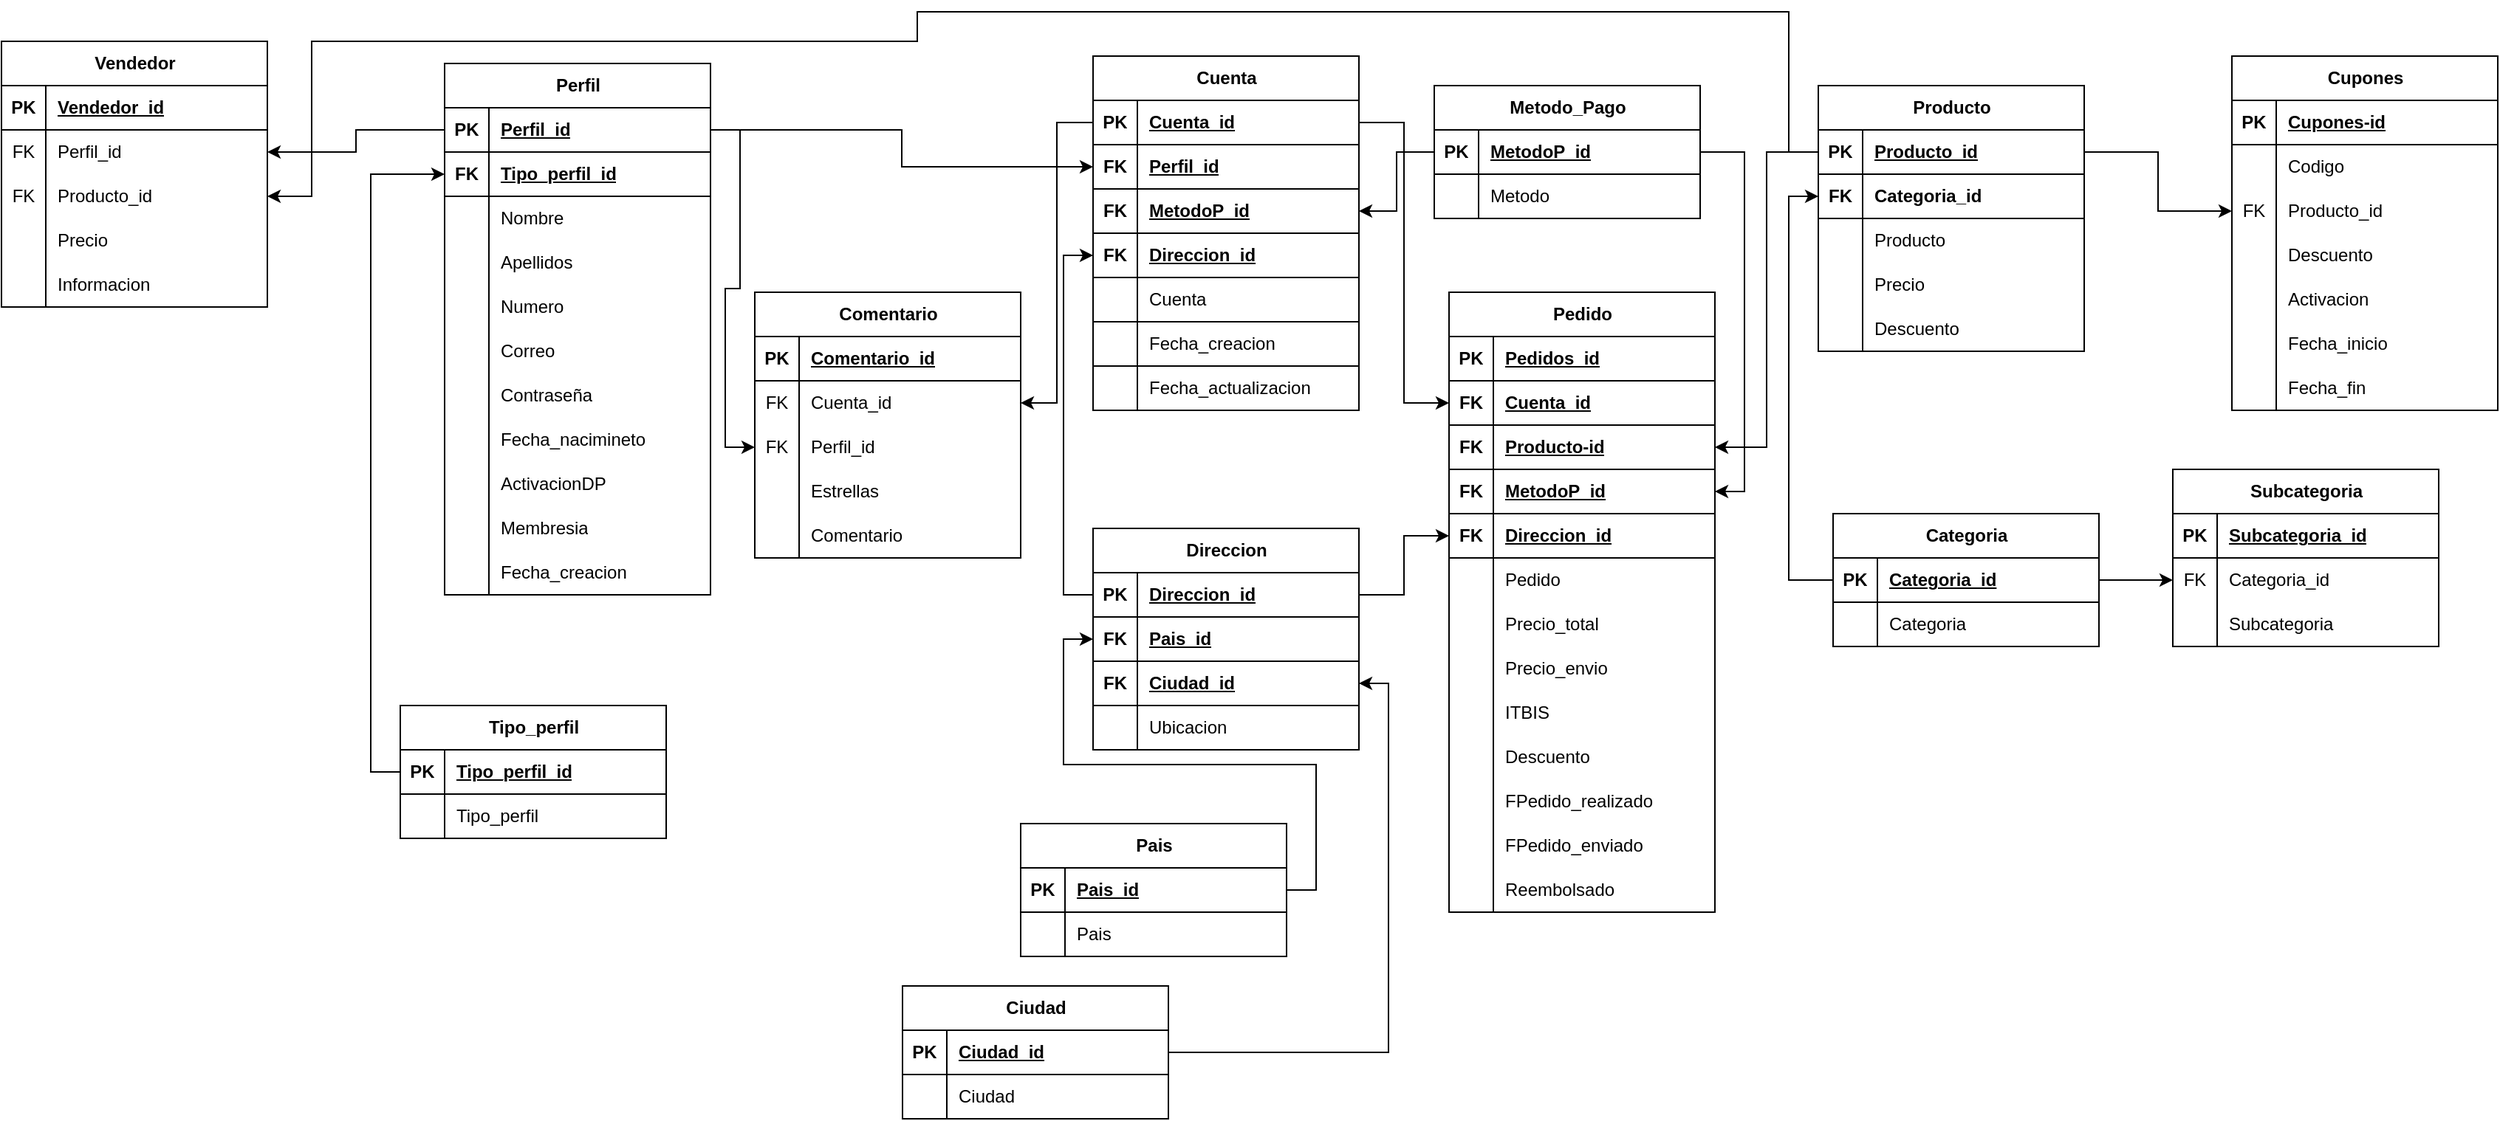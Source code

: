 <mxfile version="21.3.7" type="github">
  <diagram name="Page-1" id="eFTH4gZk6H7nrgowpus7">
    <mxGraphModel dx="2736" dy="790" grid="1" gridSize="10" guides="1" tooltips="1" connect="1" arrows="1" fold="1" page="1" pageScale="1" pageWidth="850" pageHeight="1100" math="0" shadow="0">
      <root>
        <mxCell id="0" />
        <mxCell id="1" parent="0" />
        <object label="Perfil" int="PK" Nombre="nvarchar(50)" id="PFtM14g2sXU6qdEpSj6l-6">
          <mxCell style="shape=table;startSize=30;container=1;collapsible=1;childLayout=tableLayout;fixedRows=1;rowLines=0;fontStyle=1;align=center;resizeLast=1;html=1;" parent="1" vertex="1">
            <mxGeometry x="-30" y="85" width="180" height="360" as="geometry">
              <mxRectangle x="100" y="80" width="70" height="30" as="alternateBounds" />
            </mxGeometry>
          </mxCell>
        </object>
        <mxCell id="PFtM14g2sXU6qdEpSj6l-67" value="" style="shape=tableRow;horizontal=0;startSize=0;swimlaneHead=0;swimlaneBody=0;fillColor=none;collapsible=0;dropTarget=0;points=[[0,0.5],[1,0.5]];portConstraint=eastwest;top=0;left=0;right=0;bottom=1;" parent="PFtM14g2sXU6qdEpSj6l-6" vertex="1">
          <mxGeometry y="30" width="180" height="30" as="geometry" />
        </mxCell>
        <mxCell id="PFtM14g2sXU6qdEpSj6l-68" value="PK" style="shape=partialRectangle;connectable=0;fillColor=none;top=0;left=0;bottom=0;right=0;fontStyle=1;overflow=hidden;whiteSpace=wrap;html=1;" parent="PFtM14g2sXU6qdEpSj6l-67" vertex="1">
          <mxGeometry width="30" height="30" as="geometry">
            <mxRectangle width="30" height="30" as="alternateBounds" />
          </mxGeometry>
        </mxCell>
        <mxCell id="PFtM14g2sXU6qdEpSj6l-69" value="Perfil_id" style="shape=partialRectangle;connectable=0;fillColor=none;top=0;left=0;bottom=0;right=0;align=left;spacingLeft=6;fontStyle=5;overflow=hidden;whiteSpace=wrap;html=1;" parent="PFtM14g2sXU6qdEpSj6l-67" vertex="1">
          <mxGeometry x="30" width="150" height="30" as="geometry">
            <mxRectangle width="150" height="30" as="alternateBounds" />
          </mxGeometry>
        </mxCell>
        <mxCell id="PFtM14g2sXU6qdEpSj6l-7" value="" style="shape=tableRow;horizontal=0;startSize=0;swimlaneHead=0;swimlaneBody=0;fillColor=none;collapsible=0;dropTarget=0;points=[[0,0.5],[1,0.5]];portConstraint=eastwest;top=0;left=0;right=0;bottom=1;" parent="PFtM14g2sXU6qdEpSj6l-6" vertex="1">
          <mxGeometry y="60" width="180" height="30" as="geometry" />
        </mxCell>
        <mxCell id="PFtM14g2sXU6qdEpSj6l-8" value="FK" style="shape=partialRectangle;connectable=0;fillColor=none;top=0;left=0;bottom=0;right=0;fontStyle=1;overflow=hidden;whiteSpace=wrap;html=1;" parent="PFtM14g2sXU6qdEpSj6l-7" vertex="1">
          <mxGeometry width="30" height="30" as="geometry">
            <mxRectangle width="30" height="30" as="alternateBounds" />
          </mxGeometry>
        </mxCell>
        <mxCell id="PFtM14g2sXU6qdEpSj6l-9" value="Tipo_perfil_id" style="shape=partialRectangle;connectable=0;fillColor=none;top=0;left=0;bottom=0;right=0;align=left;spacingLeft=6;fontStyle=5;overflow=hidden;whiteSpace=wrap;html=1;" parent="PFtM14g2sXU6qdEpSj6l-7" vertex="1">
          <mxGeometry x="30" width="150" height="30" as="geometry">
            <mxRectangle width="150" height="30" as="alternateBounds" />
          </mxGeometry>
        </mxCell>
        <mxCell id="PFtM14g2sXU6qdEpSj6l-10" value="" style="shape=tableRow;horizontal=0;startSize=0;swimlaneHead=0;swimlaneBody=0;fillColor=none;collapsible=0;dropTarget=0;points=[[0,0.5],[1,0.5]];portConstraint=eastwest;top=0;left=0;right=0;bottom=0;" parent="PFtM14g2sXU6qdEpSj6l-6" vertex="1">
          <mxGeometry y="90" width="180" height="30" as="geometry" />
        </mxCell>
        <mxCell id="PFtM14g2sXU6qdEpSj6l-11" value="" style="shape=partialRectangle;connectable=0;fillColor=none;top=0;left=0;bottom=0;right=0;editable=1;overflow=hidden;whiteSpace=wrap;html=1;" parent="PFtM14g2sXU6qdEpSj6l-10" vertex="1">
          <mxGeometry width="30" height="30" as="geometry">
            <mxRectangle width="30" height="30" as="alternateBounds" />
          </mxGeometry>
        </mxCell>
        <mxCell id="PFtM14g2sXU6qdEpSj6l-12" value="Nombre" style="shape=partialRectangle;connectable=0;fillColor=none;top=0;left=0;bottom=0;right=0;align=left;spacingLeft=6;overflow=hidden;whiteSpace=wrap;html=1;" parent="PFtM14g2sXU6qdEpSj6l-10" vertex="1">
          <mxGeometry x="30" width="150" height="30" as="geometry">
            <mxRectangle width="150" height="30" as="alternateBounds" />
          </mxGeometry>
        </mxCell>
        <mxCell id="PFtM14g2sXU6qdEpSj6l-13" value="" style="shape=tableRow;horizontal=0;startSize=0;swimlaneHead=0;swimlaneBody=0;fillColor=none;collapsible=0;dropTarget=0;points=[[0,0.5],[1,0.5]];portConstraint=eastwest;top=0;left=0;right=0;bottom=0;" parent="PFtM14g2sXU6qdEpSj6l-6" vertex="1">
          <mxGeometry y="120" width="180" height="30" as="geometry" />
        </mxCell>
        <mxCell id="PFtM14g2sXU6qdEpSj6l-14" value="" style="shape=partialRectangle;connectable=0;fillColor=none;top=0;left=0;bottom=0;right=0;editable=1;overflow=hidden;whiteSpace=wrap;html=1;" parent="PFtM14g2sXU6qdEpSj6l-13" vertex="1">
          <mxGeometry width="30" height="30" as="geometry">
            <mxRectangle width="30" height="30" as="alternateBounds" />
          </mxGeometry>
        </mxCell>
        <mxCell id="PFtM14g2sXU6qdEpSj6l-15" value="Apellidos" style="shape=partialRectangle;connectable=0;fillColor=none;top=0;left=0;bottom=0;right=0;align=left;spacingLeft=6;overflow=hidden;whiteSpace=wrap;html=1;" parent="PFtM14g2sXU6qdEpSj6l-13" vertex="1">
          <mxGeometry x="30" width="150" height="30" as="geometry">
            <mxRectangle width="150" height="30" as="alternateBounds" />
          </mxGeometry>
        </mxCell>
        <mxCell id="PFtM14g2sXU6qdEpSj6l-16" value="" style="shape=tableRow;horizontal=0;startSize=0;swimlaneHead=0;swimlaneBody=0;fillColor=none;collapsible=0;dropTarget=0;points=[[0,0.5],[1,0.5]];portConstraint=eastwest;top=0;left=0;right=0;bottom=0;" parent="PFtM14g2sXU6qdEpSj6l-6" vertex="1">
          <mxGeometry y="150" width="180" height="30" as="geometry" />
        </mxCell>
        <mxCell id="PFtM14g2sXU6qdEpSj6l-17" value="" style="shape=partialRectangle;connectable=0;fillColor=none;top=0;left=0;bottom=0;right=0;editable=1;overflow=hidden;whiteSpace=wrap;html=1;" parent="PFtM14g2sXU6qdEpSj6l-16" vertex="1">
          <mxGeometry width="30" height="30" as="geometry">
            <mxRectangle width="30" height="30" as="alternateBounds" />
          </mxGeometry>
        </mxCell>
        <mxCell id="PFtM14g2sXU6qdEpSj6l-18" value="Numero" style="shape=partialRectangle;connectable=0;fillColor=none;top=0;left=0;bottom=0;right=0;align=left;spacingLeft=6;overflow=hidden;whiteSpace=wrap;html=1;" parent="PFtM14g2sXU6qdEpSj6l-16" vertex="1">
          <mxGeometry x="30" width="150" height="30" as="geometry">
            <mxRectangle width="150" height="30" as="alternateBounds" />
          </mxGeometry>
        </mxCell>
        <mxCell id="PFtM14g2sXU6qdEpSj6l-35" value="" style="shape=tableRow;horizontal=0;startSize=0;swimlaneHead=0;swimlaneBody=0;fillColor=none;collapsible=0;dropTarget=0;points=[[0,0.5],[1,0.5]];portConstraint=eastwest;top=0;left=0;right=0;bottom=0;" parent="PFtM14g2sXU6qdEpSj6l-6" vertex="1">
          <mxGeometry y="180" width="180" height="30" as="geometry" />
        </mxCell>
        <mxCell id="PFtM14g2sXU6qdEpSj6l-36" value="" style="shape=partialRectangle;connectable=0;fillColor=none;top=0;left=0;bottom=0;right=0;editable=1;overflow=hidden;whiteSpace=wrap;html=1;" parent="PFtM14g2sXU6qdEpSj6l-35" vertex="1">
          <mxGeometry width="30" height="30" as="geometry">
            <mxRectangle width="30" height="30" as="alternateBounds" />
          </mxGeometry>
        </mxCell>
        <mxCell id="PFtM14g2sXU6qdEpSj6l-37" value="Correo" style="shape=partialRectangle;connectable=0;fillColor=none;top=0;left=0;bottom=0;right=0;align=left;spacingLeft=6;overflow=hidden;whiteSpace=wrap;html=1;" parent="PFtM14g2sXU6qdEpSj6l-35" vertex="1">
          <mxGeometry x="30" width="150" height="30" as="geometry">
            <mxRectangle width="150" height="30" as="alternateBounds" />
          </mxGeometry>
        </mxCell>
        <mxCell id="PFtM14g2sXU6qdEpSj6l-38" value="" style="shape=tableRow;horizontal=0;startSize=0;swimlaneHead=0;swimlaneBody=0;fillColor=none;collapsible=0;dropTarget=0;points=[[0,0.5],[1,0.5]];portConstraint=eastwest;top=0;left=0;right=0;bottom=0;" parent="PFtM14g2sXU6qdEpSj6l-6" vertex="1">
          <mxGeometry y="210" width="180" height="30" as="geometry" />
        </mxCell>
        <mxCell id="PFtM14g2sXU6qdEpSj6l-39" value="" style="shape=partialRectangle;connectable=0;fillColor=none;top=0;left=0;bottom=0;right=0;editable=1;overflow=hidden;whiteSpace=wrap;html=1;" parent="PFtM14g2sXU6qdEpSj6l-38" vertex="1">
          <mxGeometry width="30" height="30" as="geometry">
            <mxRectangle width="30" height="30" as="alternateBounds" />
          </mxGeometry>
        </mxCell>
        <mxCell id="PFtM14g2sXU6qdEpSj6l-40" value="Contraseña" style="shape=partialRectangle;connectable=0;fillColor=none;top=0;left=0;bottom=0;right=0;align=left;spacingLeft=6;overflow=hidden;whiteSpace=wrap;html=1;" parent="PFtM14g2sXU6qdEpSj6l-38" vertex="1">
          <mxGeometry x="30" width="150" height="30" as="geometry">
            <mxRectangle width="150" height="30" as="alternateBounds" />
          </mxGeometry>
        </mxCell>
        <mxCell id="kXf96nRKX6Npyd1rcmYr-53" value="" style="shape=tableRow;horizontal=0;startSize=0;swimlaneHead=0;swimlaneBody=0;fillColor=none;collapsible=0;dropTarget=0;points=[[0,0.5],[1,0.5]];portConstraint=eastwest;top=0;left=0;right=0;bottom=0;" parent="PFtM14g2sXU6qdEpSj6l-6" vertex="1">
          <mxGeometry y="240" width="180" height="30" as="geometry" />
        </mxCell>
        <mxCell id="kXf96nRKX6Npyd1rcmYr-54" value="" style="shape=partialRectangle;connectable=0;fillColor=none;top=0;left=0;bottom=0;right=0;editable=1;overflow=hidden;whiteSpace=wrap;html=1;" parent="kXf96nRKX6Npyd1rcmYr-53" vertex="1">
          <mxGeometry width="30" height="30" as="geometry">
            <mxRectangle width="30" height="30" as="alternateBounds" />
          </mxGeometry>
        </mxCell>
        <mxCell id="kXf96nRKX6Npyd1rcmYr-55" value="Fecha_nacimineto" style="shape=partialRectangle;connectable=0;fillColor=none;top=0;left=0;bottom=0;right=0;align=left;spacingLeft=6;overflow=hidden;whiteSpace=wrap;html=1;" parent="kXf96nRKX6Npyd1rcmYr-53" vertex="1">
          <mxGeometry x="30" width="150" height="30" as="geometry">
            <mxRectangle width="150" height="30" as="alternateBounds" />
          </mxGeometry>
        </mxCell>
        <mxCell id="PFtM14g2sXU6qdEpSj6l-41" value="" style="shape=tableRow;horizontal=0;startSize=0;swimlaneHead=0;swimlaneBody=0;fillColor=none;collapsible=0;dropTarget=0;points=[[0,0.5],[1,0.5]];portConstraint=eastwest;top=0;left=0;right=0;bottom=0;" parent="PFtM14g2sXU6qdEpSj6l-6" vertex="1">
          <mxGeometry y="270" width="180" height="30" as="geometry" />
        </mxCell>
        <mxCell id="PFtM14g2sXU6qdEpSj6l-42" value="" style="shape=partialRectangle;connectable=0;fillColor=none;top=0;left=0;bottom=0;right=0;editable=1;overflow=hidden;whiteSpace=wrap;html=1;" parent="PFtM14g2sXU6qdEpSj6l-41" vertex="1">
          <mxGeometry width="30" height="30" as="geometry">
            <mxRectangle width="30" height="30" as="alternateBounds" />
          </mxGeometry>
        </mxCell>
        <mxCell id="PFtM14g2sXU6qdEpSj6l-43" value="ActivacionDP" style="shape=partialRectangle;connectable=0;fillColor=none;top=0;left=0;bottom=0;right=0;align=left;spacingLeft=6;overflow=hidden;whiteSpace=wrap;html=1;" parent="PFtM14g2sXU6qdEpSj6l-41" vertex="1">
          <mxGeometry x="30" width="150" height="30" as="geometry">
            <mxRectangle width="150" height="30" as="alternateBounds" />
          </mxGeometry>
        </mxCell>
        <mxCell id="PFtM14g2sXU6qdEpSj6l-44" value="" style="shape=tableRow;horizontal=0;startSize=0;swimlaneHead=0;swimlaneBody=0;fillColor=none;collapsible=0;dropTarget=0;points=[[0,0.5],[1,0.5]];portConstraint=eastwest;top=0;left=0;right=0;bottom=0;" parent="PFtM14g2sXU6qdEpSj6l-6" vertex="1">
          <mxGeometry y="300" width="180" height="30" as="geometry" />
        </mxCell>
        <mxCell id="PFtM14g2sXU6qdEpSj6l-45" value="" style="shape=partialRectangle;connectable=0;fillColor=none;top=0;left=0;bottom=0;right=0;editable=1;overflow=hidden;whiteSpace=wrap;html=1;" parent="PFtM14g2sXU6qdEpSj6l-44" vertex="1">
          <mxGeometry width="30" height="30" as="geometry">
            <mxRectangle width="30" height="30" as="alternateBounds" />
          </mxGeometry>
        </mxCell>
        <mxCell id="PFtM14g2sXU6qdEpSj6l-46" value="Membresia" style="shape=partialRectangle;connectable=0;fillColor=none;top=0;left=0;bottom=0;right=0;align=left;spacingLeft=6;overflow=hidden;whiteSpace=wrap;html=1;" parent="PFtM14g2sXU6qdEpSj6l-44" vertex="1">
          <mxGeometry x="30" width="150" height="30" as="geometry">
            <mxRectangle width="150" height="30" as="alternateBounds" />
          </mxGeometry>
        </mxCell>
        <mxCell id="kXf96nRKX6Npyd1rcmYr-50" value="" style="shape=tableRow;horizontal=0;startSize=0;swimlaneHead=0;swimlaneBody=0;fillColor=none;collapsible=0;dropTarget=0;points=[[0,0.5],[1,0.5]];portConstraint=eastwest;top=0;left=0;right=0;bottom=0;" parent="PFtM14g2sXU6qdEpSj6l-6" vertex="1">
          <mxGeometry y="330" width="180" height="30" as="geometry" />
        </mxCell>
        <mxCell id="kXf96nRKX6Npyd1rcmYr-51" value="" style="shape=partialRectangle;connectable=0;fillColor=none;top=0;left=0;bottom=0;right=0;editable=1;overflow=hidden;whiteSpace=wrap;html=1;" parent="kXf96nRKX6Npyd1rcmYr-50" vertex="1">
          <mxGeometry width="30" height="30" as="geometry">
            <mxRectangle width="30" height="30" as="alternateBounds" />
          </mxGeometry>
        </mxCell>
        <mxCell id="kXf96nRKX6Npyd1rcmYr-52" value="Fecha_creacion" style="shape=partialRectangle;connectable=0;fillColor=none;top=0;left=0;bottom=0;right=0;align=left;spacingLeft=6;overflow=hidden;whiteSpace=wrap;html=1;" parent="kXf96nRKX6Npyd1rcmYr-50" vertex="1">
          <mxGeometry x="30" width="150" height="30" as="geometry">
            <mxRectangle width="150" height="30" as="alternateBounds" />
          </mxGeometry>
        </mxCell>
        <mxCell id="PFtM14g2sXU6qdEpSj6l-47" value="Cuenta" style="shape=table;startSize=30;container=1;collapsible=1;childLayout=tableLayout;fixedRows=1;rowLines=0;fontStyle=1;align=center;resizeLast=1;html=1;" parent="1" vertex="1">
          <mxGeometry x="409" y="80" width="180" height="240" as="geometry" />
        </mxCell>
        <mxCell id="PFtM14g2sXU6qdEpSj6l-48" value="" style="shape=tableRow;horizontal=0;startSize=0;swimlaneHead=0;swimlaneBody=0;fillColor=none;collapsible=0;dropTarget=0;points=[[0,0.5],[1,0.5]];portConstraint=eastwest;top=0;left=0;right=0;bottom=1;" parent="PFtM14g2sXU6qdEpSj6l-47" vertex="1">
          <mxGeometry y="30" width="180" height="30" as="geometry" />
        </mxCell>
        <mxCell id="PFtM14g2sXU6qdEpSj6l-49" value="PK" style="shape=partialRectangle;connectable=0;fillColor=none;top=0;left=0;bottom=0;right=0;fontStyle=1;overflow=hidden;whiteSpace=wrap;html=1;" parent="PFtM14g2sXU6qdEpSj6l-48" vertex="1">
          <mxGeometry width="30" height="30" as="geometry">
            <mxRectangle width="30" height="30" as="alternateBounds" />
          </mxGeometry>
        </mxCell>
        <mxCell id="PFtM14g2sXU6qdEpSj6l-50" value="Cuenta_id" style="shape=partialRectangle;connectable=0;fillColor=none;top=0;left=0;bottom=0;right=0;align=left;spacingLeft=6;fontStyle=5;overflow=hidden;whiteSpace=wrap;html=1;" parent="PFtM14g2sXU6qdEpSj6l-48" vertex="1">
          <mxGeometry x="30" width="150" height="30" as="geometry">
            <mxRectangle width="150" height="30" as="alternateBounds" />
          </mxGeometry>
        </mxCell>
        <mxCell id="PFtM14g2sXU6qdEpSj6l-60" value="" style="shape=tableRow;horizontal=0;startSize=0;swimlaneHead=0;swimlaneBody=0;fillColor=none;collapsible=0;dropTarget=0;points=[[0,0.5],[1,0.5]];portConstraint=eastwest;top=0;left=0;right=0;bottom=1;" parent="PFtM14g2sXU6qdEpSj6l-47" vertex="1">
          <mxGeometry y="60" width="180" height="30" as="geometry" />
        </mxCell>
        <mxCell id="PFtM14g2sXU6qdEpSj6l-61" value="FK" style="shape=partialRectangle;connectable=0;fillColor=none;top=0;left=0;bottom=0;right=0;fontStyle=1;overflow=hidden;whiteSpace=wrap;html=1;" parent="PFtM14g2sXU6qdEpSj6l-60" vertex="1">
          <mxGeometry width="30" height="30" as="geometry">
            <mxRectangle width="30" height="30" as="alternateBounds" />
          </mxGeometry>
        </mxCell>
        <mxCell id="PFtM14g2sXU6qdEpSj6l-62" value="Perfil_id" style="shape=partialRectangle;connectable=0;fillColor=none;top=0;left=0;bottom=0;right=0;align=left;spacingLeft=6;fontStyle=5;overflow=hidden;whiteSpace=wrap;html=1;" parent="PFtM14g2sXU6qdEpSj6l-60" vertex="1">
          <mxGeometry x="30" width="150" height="30" as="geometry">
            <mxRectangle width="150" height="30" as="alternateBounds" />
          </mxGeometry>
        </mxCell>
        <mxCell id="PFtM14g2sXU6qdEpSj6l-63" value="" style="shape=tableRow;horizontal=0;startSize=0;swimlaneHead=0;swimlaneBody=0;fillColor=none;collapsible=0;dropTarget=0;points=[[0,0.5],[1,0.5]];portConstraint=eastwest;top=0;left=0;right=0;bottom=1;" parent="PFtM14g2sXU6qdEpSj6l-47" vertex="1">
          <mxGeometry y="90" width="180" height="30" as="geometry" />
        </mxCell>
        <mxCell id="PFtM14g2sXU6qdEpSj6l-64" value="FK" style="shape=partialRectangle;connectable=0;fillColor=none;top=0;left=0;bottom=0;right=0;fontStyle=1;overflow=hidden;whiteSpace=wrap;html=1;" parent="PFtM14g2sXU6qdEpSj6l-63" vertex="1">
          <mxGeometry width="30" height="30" as="geometry">
            <mxRectangle width="30" height="30" as="alternateBounds" />
          </mxGeometry>
        </mxCell>
        <mxCell id="PFtM14g2sXU6qdEpSj6l-65" value="MetodoP_id" style="shape=partialRectangle;connectable=0;fillColor=none;top=0;left=0;bottom=0;right=0;align=left;spacingLeft=6;fontStyle=5;overflow=hidden;whiteSpace=wrap;html=1;" parent="PFtM14g2sXU6qdEpSj6l-63" vertex="1">
          <mxGeometry x="30" width="150" height="30" as="geometry">
            <mxRectangle width="150" height="30" as="alternateBounds" />
          </mxGeometry>
        </mxCell>
        <mxCell id="PFtM14g2sXU6qdEpSj6l-103" value="" style="shape=tableRow;horizontal=0;startSize=0;swimlaneHead=0;swimlaneBody=0;fillColor=none;collapsible=0;dropTarget=0;points=[[0,0.5],[1,0.5]];portConstraint=eastwest;top=0;left=0;right=0;bottom=1;" parent="PFtM14g2sXU6qdEpSj6l-47" vertex="1">
          <mxGeometry y="120" width="180" height="30" as="geometry" />
        </mxCell>
        <mxCell id="PFtM14g2sXU6qdEpSj6l-104" value="FK" style="shape=partialRectangle;connectable=0;fillColor=none;top=0;left=0;bottom=0;right=0;fontStyle=1;overflow=hidden;whiteSpace=wrap;html=1;" parent="PFtM14g2sXU6qdEpSj6l-103" vertex="1">
          <mxGeometry width="30" height="30" as="geometry">
            <mxRectangle width="30" height="30" as="alternateBounds" />
          </mxGeometry>
        </mxCell>
        <mxCell id="PFtM14g2sXU6qdEpSj6l-105" value="Direccion_id" style="shape=partialRectangle;connectable=0;fillColor=none;top=0;left=0;bottom=0;right=0;align=left;spacingLeft=6;fontStyle=5;overflow=hidden;whiteSpace=wrap;html=1;" parent="PFtM14g2sXU6qdEpSj6l-103" vertex="1">
          <mxGeometry x="30" width="150" height="30" as="geometry">
            <mxRectangle width="150" height="30" as="alternateBounds" />
          </mxGeometry>
        </mxCell>
        <mxCell id="kXf96nRKX6Npyd1rcmYr-44" value="" style="shape=tableRow;horizontal=0;startSize=0;swimlaneHead=0;swimlaneBody=0;fillColor=none;collapsible=0;dropTarget=0;points=[[0,0.5],[1,0.5]];portConstraint=eastwest;top=0;left=0;right=0;bottom=1;" parent="PFtM14g2sXU6qdEpSj6l-47" vertex="1">
          <mxGeometry y="150" width="180" height="30" as="geometry" />
        </mxCell>
        <mxCell id="kXf96nRKX6Npyd1rcmYr-45" value="" style="shape=partialRectangle;connectable=0;fillColor=none;top=0;left=0;bottom=0;right=0;fontStyle=1;overflow=hidden;whiteSpace=wrap;html=1;" parent="kXf96nRKX6Npyd1rcmYr-44" vertex="1">
          <mxGeometry width="30" height="30" as="geometry">
            <mxRectangle width="30" height="30" as="alternateBounds" />
          </mxGeometry>
        </mxCell>
        <mxCell id="kXf96nRKX6Npyd1rcmYr-46" value="Cuenta" style="shape=partialRectangle;connectable=0;fillColor=none;top=0;left=0;bottom=0;right=0;align=left;spacingLeft=6;fontStyle=0;overflow=hidden;whiteSpace=wrap;html=1;" parent="kXf96nRKX6Npyd1rcmYr-44" vertex="1">
          <mxGeometry x="30" width="150" height="30" as="geometry">
            <mxRectangle width="150" height="30" as="alternateBounds" />
          </mxGeometry>
        </mxCell>
        <mxCell id="kXf96nRKX6Npyd1rcmYr-47" value="" style="shape=tableRow;horizontal=0;startSize=0;swimlaneHead=0;swimlaneBody=0;fillColor=none;collapsible=0;dropTarget=0;points=[[0,0.5],[1,0.5]];portConstraint=eastwest;top=0;left=0;right=0;bottom=1;" parent="PFtM14g2sXU6qdEpSj6l-47" vertex="1">
          <mxGeometry y="180" width="180" height="30" as="geometry" />
        </mxCell>
        <mxCell id="kXf96nRKX6Npyd1rcmYr-48" value="" style="shape=partialRectangle;connectable=0;fillColor=none;top=0;left=0;bottom=0;right=0;fontStyle=1;overflow=hidden;whiteSpace=wrap;html=1;" parent="kXf96nRKX6Npyd1rcmYr-47" vertex="1">
          <mxGeometry width="30" height="30" as="geometry">
            <mxRectangle width="30" height="30" as="alternateBounds" />
          </mxGeometry>
        </mxCell>
        <mxCell id="kXf96nRKX6Npyd1rcmYr-49" value="Fecha_creacion" style="shape=partialRectangle;connectable=0;fillColor=none;top=0;left=0;bottom=0;right=0;align=left;spacingLeft=6;fontStyle=0;overflow=hidden;whiteSpace=wrap;html=1;" parent="kXf96nRKX6Npyd1rcmYr-47" vertex="1">
          <mxGeometry x="30" width="150" height="30" as="geometry">
            <mxRectangle width="150" height="30" as="alternateBounds" />
          </mxGeometry>
        </mxCell>
        <mxCell id="PFtM14g2sXU6qdEpSj6l-107" value="" style="shape=tableRow;horizontal=0;startSize=0;swimlaneHead=0;swimlaneBody=0;fillColor=none;collapsible=0;dropTarget=0;points=[[0,0.5],[1,0.5]];portConstraint=eastwest;top=0;left=0;right=0;bottom=1;" parent="PFtM14g2sXU6qdEpSj6l-47" vertex="1">
          <mxGeometry y="210" width="180" height="30" as="geometry" />
        </mxCell>
        <mxCell id="PFtM14g2sXU6qdEpSj6l-108" value="" style="shape=partialRectangle;connectable=0;fillColor=none;top=0;left=0;bottom=0;right=0;fontStyle=1;overflow=hidden;whiteSpace=wrap;html=1;" parent="PFtM14g2sXU6qdEpSj6l-107" vertex="1">
          <mxGeometry width="30" height="30" as="geometry">
            <mxRectangle width="30" height="30" as="alternateBounds" />
          </mxGeometry>
        </mxCell>
        <mxCell id="PFtM14g2sXU6qdEpSj6l-109" value="Fecha_actualizacion" style="shape=partialRectangle;connectable=0;fillColor=none;top=0;left=0;bottom=0;right=0;align=left;spacingLeft=6;fontStyle=0;overflow=hidden;whiteSpace=wrap;html=1;" parent="PFtM14g2sXU6qdEpSj6l-107" vertex="1">
          <mxGeometry x="30" width="150" height="30" as="geometry">
            <mxRectangle width="150" height="30" as="alternateBounds" />
          </mxGeometry>
        </mxCell>
        <mxCell id="PFtM14g2sXU6qdEpSj6l-66" style="edgeStyle=orthogonalEdgeStyle;rounded=0;orthogonalLoop=1;jettySize=auto;html=1;entryX=0;entryY=0.5;entryDx=0;entryDy=0;exitX=1;exitY=0.5;exitDx=0;exitDy=0;" parent="1" source="PFtM14g2sXU6qdEpSj6l-67" target="PFtM14g2sXU6qdEpSj6l-60" edge="1">
          <mxGeometry relative="1" as="geometry" />
        </mxCell>
        <mxCell id="PFtM14g2sXU6qdEpSj6l-70" value="Tipo_perfil" style="shape=table;startSize=30;container=1;collapsible=1;childLayout=tableLayout;fixedRows=1;rowLines=0;fontStyle=1;align=center;resizeLast=1;html=1;" parent="1" vertex="1">
          <mxGeometry x="-60" y="520" width="180" height="90" as="geometry">
            <mxRectangle x="85" y="350" width="100" height="30" as="alternateBounds" />
          </mxGeometry>
        </mxCell>
        <mxCell id="PFtM14g2sXU6qdEpSj6l-71" value="" style="shape=tableRow;horizontal=0;startSize=0;swimlaneHead=0;swimlaneBody=0;fillColor=none;collapsible=0;dropTarget=0;points=[[0,0.5],[1,0.5]];portConstraint=eastwest;top=0;left=0;right=0;bottom=1;" parent="PFtM14g2sXU6qdEpSj6l-70" vertex="1">
          <mxGeometry y="30" width="180" height="30" as="geometry" />
        </mxCell>
        <mxCell id="PFtM14g2sXU6qdEpSj6l-72" value="PK" style="shape=partialRectangle;connectable=0;fillColor=none;top=0;left=0;bottom=0;right=0;fontStyle=1;overflow=hidden;whiteSpace=wrap;html=1;" parent="PFtM14g2sXU6qdEpSj6l-71" vertex="1">
          <mxGeometry width="30" height="30" as="geometry">
            <mxRectangle width="30" height="30" as="alternateBounds" />
          </mxGeometry>
        </mxCell>
        <mxCell id="PFtM14g2sXU6qdEpSj6l-73" value="Tipo_perfil_id" style="shape=partialRectangle;connectable=0;fillColor=none;top=0;left=0;bottom=0;right=0;align=left;spacingLeft=6;fontStyle=5;overflow=hidden;whiteSpace=wrap;html=1;" parent="PFtM14g2sXU6qdEpSj6l-71" vertex="1">
          <mxGeometry x="30" width="150" height="30" as="geometry">
            <mxRectangle width="150" height="30" as="alternateBounds" />
          </mxGeometry>
        </mxCell>
        <mxCell id="PFtM14g2sXU6qdEpSj6l-74" value="" style="shape=tableRow;horizontal=0;startSize=0;swimlaneHead=0;swimlaneBody=0;fillColor=none;collapsible=0;dropTarget=0;points=[[0,0.5],[1,0.5]];portConstraint=eastwest;top=0;left=0;right=0;bottom=0;" parent="PFtM14g2sXU6qdEpSj6l-70" vertex="1">
          <mxGeometry y="60" width="180" height="30" as="geometry" />
        </mxCell>
        <mxCell id="PFtM14g2sXU6qdEpSj6l-75" value="" style="shape=partialRectangle;connectable=0;fillColor=none;top=0;left=0;bottom=0;right=0;editable=1;overflow=hidden;whiteSpace=wrap;html=1;" parent="PFtM14g2sXU6qdEpSj6l-74" vertex="1">
          <mxGeometry width="30" height="30" as="geometry">
            <mxRectangle width="30" height="30" as="alternateBounds" />
          </mxGeometry>
        </mxCell>
        <mxCell id="PFtM14g2sXU6qdEpSj6l-76" value="Tipo_perfil" style="shape=partialRectangle;connectable=0;fillColor=none;top=0;left=0;bottom=0;right=0;align=left;spacingLeft=6;overflow=hidden;whiteSpace=wrap;html=1;" parent="PFtM14g2sXU6qdEpSj6l-74" vertex="1">
          <mxGeometry x="30" width="150" height="30" as="geometry">
            <mxRectangle width="150" height="30" as="alternateBounds" />
          </mxGeometry>
        </mxCell>
        <mxCell id="PFtM14g2sXU6qdEpSj6l-83" style="edgeStyle=orthogonalEdgeStyle;rounded=0;orthogonalLoop=1;jettySize=auto;html=1;entryX=0;entryY=0.5;entryDx=0;entryDy=0;exitX=0;exitY=0.5;exitDx=0;exitDy=0;" parent="1" source="PFtM14g2sXU6qdEpSj6l-71" target="PFtM14g2sXU6qdEpSj6l-7" edge="1">
          <mxGeometry relative="1" as="geometry" />
        </mxCell>
        <mxCell id="PFtM14g2sXU6qdEpSj6l-84" value="Direccion" style="shape=table;startSize=30;container=1;collapsible=1;childLayout=tableLayout;fixedRows=1;rowLines=0;fontStyle=1;align=center;resizeLast=1;html=1;" parent="1" vertex="1">
          <mxGeometry x="409" y="400" width="180" height="150" as="geometry" />
        </mxCell>
        <mxCell id="PFtM14g2sXU6qdEpSj6l-85" value="" style="shape=tableRow;horizontal=0;startSize=0;swimlaneHead=0;swimlaneBody=0;fillColor=none;collapsible=0;dropTarget=0;points=[[0,0.5],[1,0.5]];portConstraint=eastwest;top=0;left=0;right=0;bottom=1;" parent="PFtM14g2sXU6qdEpSj6l-84" vertex="1">
          <mxGeometry y="30" width="180" height="30" as="geometry" />
        </mxCell>
        <mxCell id="PFtM14g2sXU6qdEpSj6l-86" value="PK" style="shape=partialRectangle;connectable=0;fillColor=none;top=0;left=0;bottom=0;right=0;fontStyle=1;overflow=hidden;whiteSpace=wrap;html=1;" parent="PFtM14g2sXU6qdEpSj6l-85" vertex="1">
          <mxGeometry width="30" height="30" as="geometry">
            <mxRectangle width="30" height="30" as="alternateBounds" />
          </mxGeometry>
        </mxCell>
        <mxCell id="PFtM14g2sXU6qdEpSj6l-87" value="Direccion_id" style="shape=partialRectangle;connectable=0;fillColor=none;top=0;left=0;bottom=0;right=0;align=left;spacingLeft=6;fontStyle=5;overflow=hidden;whiteSpace=wrap;html=1;" parent="PFtM14g2sXU6qdEpSj6l-85" vertex="1">
          <mxGeometry x="30" width="150" height="30" as="geometry">
            <mxRectangle width="150" height="30" as="alternateBounds" />
          </mxGeometry>
        </mxCell>
        <mxCell id="PFtM14g2sXU6qdEpSj6l-97" value="" style="shape=tableRow;horizontal=0;startSize=0;swimlaneHead=0;swimlaneBody=0;fillColor=none;collapsible=0;dropTarget=0;points=[[0,0.5],[1,0.5]];portConstraint=eastwest;top=0;left=0;right=0;bottom=1;" parent="PFtM14g2sXU6qdEpSj6l-84" vertex="1">
          <mxGeometry y="60" width="180" height="30" as="geometry" />
        </mxCell>
        <mxCell id="PFtM14g2sXU6qdEpSj6l-98" value="FK" style="shape=partialRectangle;connectable=0;fillColor=none;top=0;left=0;bottom=0;right=0;fontStyle=1;overflow=hidden;whiteSpace=wrap;html=1;" parent="PFtM14g2sXU6qdEpSj6l-97" vertex="1">
          <mxGeometry width="30" height="30" as="geometry">
            <mxRectangle width="30" height="30" as="alternateBounds" />
          </mxGeometry>
        </mxCell>
        <mxCell id="PFtM14g2sXU6qdEpSj6l-99" value="Pais_id" style="shape=partialRectangle;connectable=0;fillColor=none;top=0;left=0;bottom=0;right=0;align=left;spacingLeft=6;fontStyle=5;overflow=hidden;whiteSpace=wrap;html=1;" parent="PFtM14g2sXU6qdEpSj6l-97" vertex="1">
          <mxGeometry x="30" width="150" height="30" as="geometry">
            <mxRectangle width="150" height="30" as="alternateBounds" />
          </mxGeometry>
        </mxCell>
        <mxCell id="PFtM14g2sXU6qdEpSj6l-100" value="" style="shape=tableRow;horizontal=0;startSize=0;swimlaneHead=0;swimlaneBody=0;fillColor=none;collapsible=0;dropTarget=0;points=[[0,0.5],[1,0.5]];portConstraint=eastwest;top=0;left=0;right=0;bottom=1;" parent="PFtM14g2sXU6qdEpSj6l-84" vertex="1">
          <mxGeometry y="90" width="180" height="30" as="geometry" />
        </mxCell>
        <mxCell id="PFtM14g2sXU6qdEpSj6l-101" value="FK" style="shape=partialRectangle;connectable=0;fillColor=none;top=0;left=0;bottom=0;right=0;fontStyle=1;overflow=hidden;whiteSpace=wrap;html=1;" parent="PFtM14g2sXU6qdEpSj6l-100" vertex="1">
          <mxGeometry width="30" height="30" as="geometry">
            <mxRectangle width="30" height="30" as="alternateBounds" />
          </mxGeometry>
        </mxCell>
        <mxCell id="PFtM14g2sXU6qdEpSj6l-102" value="Ciudad_id" style="shape=partialRectangle;connectable=0;fillColor=none;top=0;left=0;bottom=0;right=0;align=left;spacingLeft=6;fontStyle=5;overflow=hidden;whiteSpace=wrap;html=1;" parent="PFtM14g2sXU6qdEpSj6l-100" vertex="1">
          <mxGeometry x="30" width="150" height="30" as="geometry">
            <mxRectangle width="150" height="30" as="alternateBounds" />
          </mxGeometry>
        </mxCell>
        <mxCell id="PFtM14g2sXU6qdEpSj6l-88" value="" style="shape=tableRow;horizontal=0;startSize=0;swimlaneHead=0;swimlaneBody=0;fillColor=none;collapsible=0;dropTarget=0;points=[[0,0.5],[1,0.5]];portConstraint=eastwest;top=0;left=0;right=0;bottom=0;" parent="PFtM14g2sXU6qdEpSj6l-84" vertex="1">
          <mxGeometry y="120" width="180" height="30" as="geometry" />
        </mxCell>
        <mxCell id="PFtM14g2sXU6qdEpSj6l-89" value="" style="shape=partialRectangle;connectable=0;fillColor=none;top=0;left=0;bottom=0;right=0;editable=1;overflow=hidden;whiteSpace=wrap;html=1;" parent="PFtM14g2sXU6qdEpSj6l-88" vertex="1">
          <mxGeometry width="30" height="30" as="geometry">
            <mxRectangle width="30" height="30" as="alternateBounds" />
          </mxGeometry>
        </mxCell>
        <mxCell id="PFtM14g2sXU6qdEpSj6l-90" value="Ubicacion" style="shape=partialRectangle;connectable=0;fillColor=none;top=0;left=0;bottom=0;right=0;align=left;spacingLeft=6;overflow=hidden;whiteSpace=wrap;html=1;" parent="PFtM14g2sXU6qdEpSj6l-88" vertex="1">
          <mxGeometry x="30" width="150" height="30" as="geometry">
            <mxRectangle width="150" height="30" as="alternateBounds" />
          </mxGeometry>
        </mxCell>
        <mxCell id="PFtM14g2sXU6qdEpSj6l-106" style="edgeStyle=orthogonalEdgeStyle;rounded=0;orthogonalLoop=1;jettySize=auto;html=1;entryX=0;entryY=0.5;entryDx=0;entryDy=0;" parent="1" source="PFtM14g2sXU6qdEpSj6l-85" target="PFtM14g2sXU6qdEpSj6l-103" edge="1">
          <mxGeometry relative="1" as="geometry" />
        </mxCell>
        <mxCell id="PFtM14g2sXU6qdEpSj6l-114" value="Pais" style="shape=table;startSize=30;container=1;collapsible=1;childLayout=tableLayout;fixedRows=1;rowLines=0;fontStyle=1;align=center;resizeLast=1;html=1;" parent="1" vertex="1">
          <mxGeometry x="360" y="600" width="180" height="90" as="geometry" />
        </mxCell>
        <mxCell id="PFtM14g2sXU6qdEpSj6l-115" value="" style="shape=tableRow;horizontal=0;startSize=0;swimlaneHead=0;swimlaneBody=0;fillColor=none;collapsible=0;dropTarget=0;points=[[0,0.5],[1,0.5]];portConstraint=eastwest;top=0;left=0;right=0;bottom=1;" parent="PFtM14g2sXU6qdEpSj6l-114" vertex="1">
          <mxGeometry y="30" width="180" height="30" as="geometry" />
        </mxCell>
        <mxCell id="PFtM14g2sXU6qdEpSj6l-116" value="PK" style="shape=partialRectangle;connectable=0;fillColor=none;top=0;left=0;bottom=0;right=0;fontStyle=1;overflow=hidden;whiteSpace=wrap;html=1;" parent="PFtM14g2sXU6qdEpSj6l-115" vertex="1">
          <mxGeometry width="30" height="30" as="geometry">
            <mxRectangle width="30" height="30" as="alternateBounds" />
          </mxGeometry>
        </mxCell>
        <mxCell id="PFtM14g2sXU6qdEpSj6l-117" value="Pais_id" style="shape=partialRectangle;connectable=0;fillColor=none;top=0;left=0;bottom=0;right=0;align=left;spacingLeft=6;fontStyle=5;overflow=hidden;whiteSpace=wrap;html=1;" parent="PFtM14g2sXU6qdEpSj6l-115" vertex="1">
          <mxGeometry x="30" width="150" height="30" as="geometry">
            <mxRectangle width="150" height="30" as="alternateBounds" />
          </mxGeometry>
        </mxCell>
        <mxCell id="PFtM14g2sXU6qdEpSj6l-118" value="" style="shape=tableRow;horizontal=0;startSize=0;swimlaneHead=0;swimlaneBody=0;fillColor=none;collapsible=0;dropTarget=0;points=[[0,0.5],[1,0.5]];portConstraint=eastwest;top=0;left=0;right=0;bottom=0;" parent="PFtM14g2sXU6qdEpSj6l-114" vertex="1">
          <mxGeometry y="60" width="180" height="30" as="geometry" />
        </mxCell>
        <mxCell id="PFtM14g2sXU6qdEpSj6l-119" value="" style="shape=partialRectangle;connectable=0;fillColor=none;top=0;left=0;bottom=0;right=0;editable=1;overflow=hidden;whiteSpace=wrap;html=1;" parent="PFtM14g2sXU6qdEpSj6l-118" vertex="1">
          <mxGeometry width="30" height="30" as="geometry">
            <mxRectangle width="30" height="30" as="alternateBounds" />
          </mxGeometry>
        </mxCell>
        <mxCell id="PFtM14g2sXU6qdEpSj6l-120" value="Pais" style="shape=partialRectangle;connectable=0;fillColor=none;top=0;left=0;bottom=0;right=0;align=left;spacingLeft=6;overflow=hidden;whiteSpace=wrap;html=1;" parent="PFtM14g2sXU6qdEpSj6l-118" vertex="1">
          <mxGeometry x="30" width="150" height="30" as="geometry">
            <mxRectangle width="150" height="30" as="alternateBounds" />
          </mxGeometry>
        </mxCell>
        <mxCell id="PFtM14g2sXU6qdEpSj6l-130" style="edgeStyle=orthogonalEdgeStyle;rounded=0;orthogonalLoop=1;jettySize=auto;html=1;entryX=0;entryY=0.5;entryDx=0;entryDy=0;" parent="1" source="PFtM14g2sXU6qdEpSj6l-115" target="PFtM14g2sXU6qdEpSj6l-97" edge="1">
          <mxGeometry relative="1" as="geometry" />
        </mxCell>
        <mxCell id="PFtM14g2sXU6qdEpSj6l-131" value="Ciudad" style="shape=table;startSize=30;container=1;collapsible=1;childLayout=tableLayout;fixedRows=1;rowLines=0;fontStyle=1;align=center;resizeLast=1;html=1;" parent="1" vertex="1">
          <mxGeometry x="280" y="710" width="180" height="90" as="geometry" />
        </mxCell>
        <mxCell id="PFtM14g2sXU6qdEpSj6l-132" value="" style="shape=tableRow;horizontal=0;startSize=0;swimlaneHead=0;swimlaneBody=0;fillColor=none;collapsible=0;dropTarget=0;points=[[0,0.5],[1,0.5]];portConstraint=eastwest;top=0;left=0;right=0;bottom=1;" parent="PFtM14g2sXU6qdEpSj6l-131" vertex="1">
          <mxGeometry y="30" width="180" height="30" as="geometry" />
        </mxCell>
        <mxCell id="PFtM14g2sXU6qdEpSj6l-133" value="PK" style="shape=partialRectangle;connectable=0;fillColor=none;top=0;left=0;bottom=0;right=0;fontStyle=1;overflow=hidden;whiteSpace=wrap;html=1;" parent="PFtM14g2sXU6qdEpSj6l-132" vertex="1">
          <mxGeometry width="30" height="30" as="geometry">
            <mxRectangle width="30" height="30" as="alternateBounds" />
          </mxGeometry>
        </mxCell>
        <mxCell id="PFtM14g2sXU6qdEpSj6l-134" value="Ciudad_id" style="shape=partialRectangle;connectable=0;fillColor=none;top=0;left=0;bottom=0;right=0;align=left;spacingLeft=6;fontStyle=5;overflow=hidden;whiteSpace=wrap;html=1;" parent="PFtM14g2sXU6qdEpSj6l-132" vertex="1">
          <mxGeometry x="30" width="150" height="30" as="geometry">
            <mxRectangle width="150" height="30" as="alternateBounds" />
          </mxGeometry>
        </mxCell>
        <mxCell id="PFtM14g2sXU6qdEpSj6l-141" value="" style="shape=tableRow;horizontal=0;startSize=0;swimlaneHead=0;swimlaneBody=0;fillColor=none;collapsible=0;dropTarget=0;points=[[0,0.5],[1,0.5]];portConstraint=eastwest;top=0;left=0;right=0;bottom=0;" parent="PFtM14g2sXU6qdEpSj6l-131" vertex="1">
          <mxGeometry y="60" width="180" height="30" as="geometry" />
        </mxCell>
        <mxCell id="PFtM14g2sXU6qdEpSj6l-142" value="" style="shape=partialRectangle;connectable=0;fillColor=none;top=0;left=0;bottom=0;right=0;editable=1;overflow=hidden;whiteSpace=wrap;html=1;" parent="PFtM14g2sXU6qdEpSj6l-141" vertex="1">
          <mxGeometry width="30" height="30" as="geometry">
            <mxRectangle width="30" height="30" as="alternateBounds" />
          </mxGeometry>
        </mxCell>
        <mxCell id="PFtM14g2sXU6qdEpSj6l-143" value="Ciudad" style="shape=partialRectangle;connectable=0;fillColor=none;top=0;left=0;bottom=0;right=0;align=left;spacingLeft=6;overflow=hidden;whiteSpace=wrap;html=1;" parent="PFtM14g2sXU6qdEpSj6l-141" vertex="1">
          <mxGeometry x="30" width="150" height="30" as="geometry">
            <mxRectangle width="150" height="30" as="alternateBounds" />
          </mxGeometry>
        </mxCell>
        <mxCell id="PFtM14g2sXU6qdEpSj6l-144" style="edgeStyle=orthogonalEdgeStyle;rounded=0;orthogonalLoop=1;jettySize=auto;html=1;entryX=1;entryY=0.5;entryDx=0;entryDy=0;" parent="1" source="PFtM14g2sXU6qdEpSj6l-132" target="PFtM14g2sXU6qdEpSj6l-100" edge="1">
          <mxGeometry relative="1" as="geometry" />
        </mxCell>
        <mxCell id="kXf96nRKX6Npyd1rcmYr-1" value="Metodo_Pago" style="shape=table;startSize=30;container=1;collapsible=1;childLayout=tableLayout;fixedRows=1;rowLines=0;fontStyle=1;align=center;resizeLast=1;html=1;" parent="1" vertex="1">
          <mxGeometry x="640" y="100" width="180" height="90" as="geometry" />
        </mxCell>
        <mxCell id="kXf96nRKX6Npyd1rcmYr-2" value="" style="shape=tableRow;horizontal=0;startSize=0;swimlaneHead=0;swimlaneBody=0;fillColor=none;collapsible=0;dropTarget=0;points=[[0,0.5],[1,0.5]];portConstraint=eastwest;top=0;left=0;right=0;bottom=1;" parent="kXf96nRKX6Npyd1rcmYr-1" vertex="1">
          <mxGeometry y="30" width="180" height="30" as="geometry" />
        </mxCell>
        <mxCell id="kXf96nRKX6Npyd1rcmYr-3" value="PK" style="shape=partialRectangle;connectable=0;fillColor=none;top=0;left=0;bottom=0;right=0;fontStyle=1;overflow=hidden;whiteSpace=wrap;html=1;" parent="kXf96nRKX6Npyd1rcmYr-2" vertex="1">
          <mxGeometry width="30" height="30" as="geometry">
            <mxRectangle width="30" height="30" as="alternateBounds" />
          </mxGeometry>
        </mxCell>
        <mxCell id="kXf96nRKX6Npyd1rcmYr-4" value="MetodoP_id" style="shape=partialRectangle;connectable=0;fillColor=none;top=0;left=0;bottom=0;right=0;align=left;spacingLeft=6;fontStyle=5;overflow=hidden;whiteSpace=wrap;html=1;" parent="kXf96nRKX6Npyd1rcmYr-2" vertex="1">
          <mxGeometry x="30" width="150" height="30" as="geometry">
            <mxRectangle width="150" height="30" as="alternateBounds" />
          </mxGeometry>
        </mxCell>
        <mxCell id="kXf96nRKX6Npyd1rcmYr-5" value="" style="shape=tableRow;horizontal=0;startSize=0;swimlaneHead=0;swimlaneBody=0;fillColor=none;collapsible=0;dropTarget=0;points=[[0,0.5],[1,0.5]];portConstraint=eastwest;top=0;left=0;right=0;bottom=0;" parent="kXf96nRKX6Npyd1rcmYr-1" vertex="1">
          <mxGeometry y="60" width="180" height="30" as="geometry" />
        </mxCell>
        <mxCell id="kXf96nRKX6Npyd1rcmYr-6" value="" style="shape=partialRectangle;connectable=0;fillColor=none;top=0;left=0;bottom=0;right=0;editable=1;overflow=hidden;whiteSpace=wrap;html=1;" parent="kXf96nRKX6Npyd1rcmYr-5" vertex="1">
          <mxGeometry width="30" height="30" as="geometry">
            <mxRectangle width="30" height="30" as="alternateBounds" />
          </mxGeometry>
        </mxCell>
        <mxCell id="kXf96nRKX6Npyd1rcmYr-7" value="Metodo" style="shape=partialRectangle;connectable=0;fillColor=none;top=0;left=0;bottom=0;right=0;align=left;spacingLeft=6;overflow=hidden;whiteSpace=wrap;html=1;" parent="kXf96nRKX6Npyd1rcmYr-5" vertex="1">
          <mxGeometry x="30" width="150" height="30" as="geometry">
            <mxRectangle width="150" height="30" as="alternateBounds" />
          </mxGeometry>
        </mxCell>
        <mxCell id="kXf96nRKX6Npyd1rcmYr-14" style="edgeStyle=orthogonalEdgeStyle;rounded=0;orthogonalLoop=1;jettySize=auto;html=1;entryX=1;entryY=0.5;entryDx=0;entryDy=0;" parent="1" source="kXf96nRKX6Npyd1rcmYr-2" target="PFtM14g2sXU6qdEpSj6l-63" edge="1">
          <mxGeometry relative="1" as="geometry" />
        </mxCell>
        <mxCell id="kXf96nRKX6Npyd1rcmYr-15" value="Pedido" style="shape=table;startSize=30;container=1;collapsible=1;childLayout=tableLayout;fixedRows=1;rowLines=0;fontStyle=1;align=center;resizeLast=1;html=1;" parent="1" vertex="1">
          <mxGeometry x="650" y="240" width="180" height="420" as="geometry" />
        </mxCell>
        <mxCell id="kXf96nRKX6Npyd1rcmYr-16" value="" style="shape=tableRow;horizontal=0;startSize=0;swimlaneHead=0;swimlaneBody=0;fillColor=none;collapsible=0;dropTarget=0;points=[[0,0.5],[1,0.5]];portConstraint=eastwest;top=0;left=0;right=0;bottom=1;" parent="kXf96nRKX6Npyd1rcmYr-15" vertex="1">
          <mxGeometry y="30" width="180" height="30" as="geometry" />
        </mxCell>
        <mxCell id="kXf96nRKX6Npyd1rcmYr-17" value="PK" style="shape=partialRectangle;connectable=0;fillColor=none;top=0;left=0;bottom=0;right=0;fontStyle=1;overflow=hidden;whiteSpace=wrap;html=1;" parent="kXf96nRKX6Npyd1rcmYr-16" vertex="1">
          <mxGeometry width="30" height="30" as="geometry">
            <mxRectangle width="30" height="30" as="alternateBounds" />
          </mxGeometry>
        </mxCell>
        <mxCell id="kXf96nRKX6Npyd1rcmYr-18" value="Pedidos_id" style="shape=partialRectangle;connectable=0;fillColor=none;top=0;left=0;bottom=0;right=0;align=left;spacingLeft=6;fontStyle=5;overflow=hidden;whiteSpace=wrap;html=1;" parent="kXf96nRKX6Npyd1rcmYr-16" vertex="1">
          <mxGeometry x="30" width="150" height="30" as="geometry">
            <mxRectangle width="150" height="30" as="alternateBounds" />
          </mxGeometry>
        </mxCell>
        <mxCell id="kXf96nRKX6Npyd1rcmYr-28" value="" style="shape=tableRow;horizontal=0;startSize=0;swimlaneHead=0;swimlaneBody=0;fillColor=none;collapsible=0;dropTarget=0;points=[[0,0.5],[1,0.5]];portConstraint=eastwest;top=0;left=0;right=0;bottom=1;" parent="kXf96nRKX6Npyd1rcmYr-15" vertex="1">
          <mxGeometry y="60" width="180" height="30" as="geometry" />
        </mxCell>
        <mxCell id="kXf96nRKX6Npyd1rcmYr-29" value="FK" style="shape=partialRectangle;connectable=0;fillColor=none;top=0;left=0;bottom=0;right=0;fontStyle=1;overflow=hidden;whiteSpace=wrap;html=1;" parent="kXf96nRKX6Npyd1rcmYr-28" vertex="1">
          <mxGeometry width="30" height="30" as="geometry">
            <mxRectangle width="30" height="30" as="alternateBounds" />
          </mxGeometry>
        </mxCell>
        <mxCell id="kXf96nRKX6Npyd1rcmYr-30" value="Cuenta_id" style="shape=partialRectangle;connectable=0;fillColor=none;top=0;left=0;bottom=0;right=0;align=left;spacingLeft=6;fontStyle=5;overflow=hidden;whiteSpace=wrap;html=1;" parent="kXf96nRKX6Npyd1rcmYr-28" vertex="1">
          <mxGeometry x="30" width="150" height="30" as="geometry">
            <mxRectangle width="150" height="30" as="alternateBounds" />
          </mxGeometry>
        </mxCell>
        <mxCell id="kXf96nRKX6Npyd1rcmYr-32" value="" style="shape=tableRow;horizontal=0;startSize=0;swimlaneHead=0;swimlaneBody=0;fillColor=none;collapsible=0;dropTarget=0;points=[[0,0.5],[1,0.5]];portConstraint=eastwest;top=0;left=0;right=0;bottom=1;" parent="kXf96nRKX6Npyd1rcmYr-15" vertex="1">
          <mxGeometry y="90" width="180" height="30" as="geometry" />
        </mxCell>
        <mxCell id="kXf96nRKX6Npyd1rcmYr-33" value="FK" style="shape=partialRectangle;connectable=0;fillColor=none;top=0;left=0;bottom=0;right=0;fontStyle=1;overflow=hidden;whiteSpace=wrap;html=1;" parent="kXf96nRKX6Npyd1rcmYr-32" vertex="1">
          <mxGeometry width="30" height="30" as="geometry">
            <mxRectangle width="30" height="30" as="alternateBounds" />
          </mxGeometry>
        </mxCell>
        <mxCell id="kXf96nRKX6Npyd1rcmYr-34" value="Producto-id" style="shape=partialRectangle;connectable=0;fillColor=none;top=0;left=0;bottom=0;right=0;align=left;spacingLeft=6;fontStyle=5;overflow=hidden;whiteSpace=wrap;html=1;" parent="kXf96nRKX6Npyd1rcmYr-32" vertex="1">
          <mxGeometry x="30" width="150" height="30" as="geometry">
            <mxRectangle width="150" height="30" as="alternateBounds" />
          </mxGeometry>
        </mxCell>
        <mxCell id="kXf96nRKX6Npyd1rcmYr-35" value="" style="shape=tableRow;horizontal=0;startSize=0;swimlaneHead=0;swimlaneBody=0;fillColor=none;collapsible=0;dropTarget=0;points=[[0,0.5],[1,0.5]];portConstraint=eastwest;top=0;left=0;right=0;bottom=1;" parent="kXf96nRKX6Npyd1rcmYr-15" vertex="1">
          <mxGeometry y="120" width="180" height="30" as="geometry" />
        </mxCell>
        <mxCell id="kXf96nRKX6Npyd1rcmYr-36" value="FK" style="shape=partialRectangle;connectable=0;fillColor=none;top=0;left=0;bottom=0;right=0;fontStyle=1;overflow=hidden;whiteSpace=wrap;html=1;" parent="kXf96nRKX6Npyd1rcmYr-35" vertex="1">
          <mxGeometry width="30" height="30" as="geometry">
            <mxRectangle width="30" height="30" as="alternateBounds" />
          </mxGeometry>
        </mxCell>
        <mxCell id="kXf96nRKX6Npyd1rcmYr-37" value="MetodoP_id" style="shape=partialRectangle;connectable=0;fillColor=none;top=0;left=0;bottom=0;right=0;align=left;spacingLeft=6;fontStyle=5;overflow=hidden;whiteSpace=wrap;html=1;" parent="kXf96nRKX6Npyd1rcmYr-35" vertex="1">
          <mxGeometry x="30" width="150" height="30" as="geometry">
            <mxRectangle width="150" height="30" as="alternateBounds" />
          </mxGeometry>
        </mxCell>
        <mxCell id="kXf96nRKX6Npyd1rcmYr-40" value="" style="shape=tableRow;horizontal=0;startSize=0;swimlaneHead=0;swimlaneBody=0;fillColor=none;collapsible=0;dropTarget=0;points=[[0,0.5],[1,0.5]];portConstraint=eastwest;top=0;left=0;right=0;bottom=1;" parent="kXf96nRKX6Npyd1rcmYr-15" vertex="1">
          <mxGeometry y="150" width="180" height="30" as="geometry" />
        </mxCell>
        <mxCell id="kXf96nRKX6Npyd1rcmYr-41" value="FK" style="shape=partialRectangle;connectable=0;fillColor=none;top=0;left=0;bottom=0;right=0;fontStyle=1;overflow=hidden;whiteSpace=wrap;html=1;" parent="kXf96nRKX6Npyd1rcmYr-40" vertex="1">
          <mxGeometry width="30" height="30" as="geometry">
            <mxRectangle width="30" height="30" as="alternateBounds" />
          </mxGeometry>
        </mxCell>
        <mxCell id="kXf96nRKX6Npyd1rcmYr-42" value="Direccion_id" style="shape=partialRectangle;connectable=0;fillColor=none;top=0;left=0;bottom=0;right=0;align=left;spacingLeft=6;fontStyle=5;overflow=hidden;whiteSpace=wrap;html=1;" parent="kXf96nRKX6Npyd1rcmYr-40" vertex="1">
          <mxGeometry x="30" width="150" height="30" as="geometry">
            <mxRectangle width="150" height="30" as="alternateBounds" />
          </mxGeometry>
        </mxCell>
        <mxCell id="kXf96nRKX6Npyd1rcmYr-19" value="" style="shape=tableRow;horizontal=0;startSize=0;swimlaneHead=0;swimlaneBody=0;fillColor=none;collapsible=0;dropTarget=0;points=[[0,0.5],[1,0.5]];portConstraint=eastwest;top=0;left=0;right=0;bottom=0;" parent="kXf96nRKX6Npyd1rcmYr-15" vertex="1">
          <mxGeometry y="180" width="180" height="30" as="geometry" />
        </mxCell>
        <mxCell id="kXf96nRKX6Npyd1rcmYr-20" value="" style="shape=partialRectangle;connectable=0;fillColor=none;top=0;left=0;bottom=0;right=0;editable=1;overflow=hidden;whiteSpace=wrap;html=1;" parent="kXf96nRKX6Npyd1rcmYr-19" vertex="1">
          <mxGeometry width="30" height="30" as="geometry">
            <mxRectangle width="30" height="30" as="alternateBounds" />
          </mxGeometry>
        </mxCell>
        <mxCell id="kXf96nRKX6Npyd1rcmYr-21" value="Pedido" style="shape=partialRectangle;connectable=0;fillColor=none;top=0;left=0;bottom=0;right=0;align=left;spacingLeft=6;overflow=hidden;whiteSpace=wrap;html=1;" parent="kXf96nRKX6Npyd1rcmYr-19" vertex="1">
          <mxGeometry x="30" width="150" height="30" as="geometry">
            <mxRectangle width="150" height="30" as="alternateBounds" />
          </mxGeometry>
        </mxCell>
        <mxCell id="kXf96nRKX6Npyd1rcmYr-22" value="" style="shape=tableRow;horizontal=0;startSize=0;swimlaneHead=0;swimlaneBody=0;fillColor=none;collapsible=0;dropTarget=0;points=[[0,0.5],[1,0.5]];portConstraint=eastwest;top=0;left=0;right=0;bottom=0;" parent="kXf96nRKX6Npyd1rcmYr-15" vertex="1">
          <mxGeometry y="210" width="180" height="30" as="geometry" />
        </mxCell>
        <mxCell id="kXf96nRKX6Npyd1rcmYr-23" value="" style="shape=partialRectangle;connectable=0;fillColor=none;top=0;left=0;bottom=0;right=0;editable=1;overflow=hidden;whiteSpace=wrap;html=1;" parent="kXf96nRKX6Npyd1rcmYr-22" vertex="1">
          <mxGeometry width="30" height="30" as="geometry">
            <mxRectangle width="30" height="30" as="alternateBounds" />
          </mxGeometry>
        </mxCell>
        <mxCell id="kXf96nRKX6Npyd1rcmYr-24" value="Precio_total" style="shape=partialRectangle;connectable=0;fillColor=none;top=0;left=0;bottom=0;right=0;align=left;spacingLeft=6;overflow=hidden;whiteSpace=wrap;html=1;" parent="kXf96nRKX6Npyd1rcmYr-22" vertex="1">
          <mxGeometry x="30" width="150" height="30" as="geometry">
            <mxRectangle width="150" height="30" as="alternateBounds" />
          </mxGeometry>
        </mxCell>
        <mxCell id="kXf96nRKX6Npyd1rcmYr-62" value="" style="shape=tableRow;horizontal=0;startSize=0;swimlaneHead=0;swimlaneBody=0;fillColor=none;collapsible=0;dropTarget=0;points=[[0,0.5],[1,0.5]];portConstraint=eastwest;top=0;left=0;right=0;bottom=0;" parent="kXf96nRKX6Npyd1rcmYr-15" vertex="1">
          <mxGeometry y="240" width="180" height="30" as="geometry" />
        </mxCell>
        <mxCell id="kXf96nRKX6Npyd1rcmYr-63" value="" style="shape=partialRectangle;connectable=0;fillColor=none;top=0;left=0;bottom=0;right=0;editable=1;overflow=hidden;whiteSpace=wrap;html=1;" parent="kXf96nRKX6Npyd1rcmYr-62" vertex="1">
          <mxGeometry width="30" height="30" as="geometry">
            <mxRectangle width="30" height="30" as="alternateBounds" />
          </mxGeometry>
        </mxCell>
        <mxCell id="kXf96nRKX6Npyd1rcmYr-64" value="Precio_envio" style="shape=partialRectangle;connectable=0;fillColor=none;top=0;left=0;bottom=0;right=0;align=left;spacingLeft=6;overflow=hidden;whiteSpace=wrap;html=1;" parent="kXf96nRKX6Npyd1rcmYr-62" vertex="1">
          <mxGeometry x="30" width="150" height="30" as="geometry">
            <mxRectangle width="150" height="30" as="alternateBounds" />
          </mxGeometry>
        </mxCell>
        <mxCell id="kXf96nRKX6Npyd1rcmYr-65" value="" style="shape=tableRow;horizontal=0;startSize=0;swimlaneHead=0;swimlaneBody=0;fillColor=none;collapsible=0;dropTarget=0;points=[[0,0.5],[1,0.5]];portConstraint=eastwest;top=0;left=0;right=0;bottom=0;" parent="kXf96nRKX6Npyd1rcmYr-15" vertex="1">
          <mxGeometry y="270" width="180" height="30" as="geometry" />
        </mxCell>
        <mxCell id="kXf96nRKX6Npyd1rcmYr-66" value="" style="shape=partialRectangle;connectable=0;fillColor=none;top=0;left=0;bottom=0;right=0;editable=1;overflow=hidden;whiteSpace=wrap;html=1;" parent="kXf96nRKX6Npyd1rcmYr-65" vertex="1">
          <mxGeometry width="30" height="30" as="geometry">
            <mxRectangle width="30" height="30" as="alternateBounds" />
          </mxGeometry>
        </mxCell>
        <mxCell id="kXf96nRKX6Npyd1rcmYr-67" value="ITBIS" style="shape=partialRectangle;connectable=0;fillColor=none;top=0;left=0;bottom=0;right=0;align=left;spacingLeft=6;overflow=hidden;whiteSpace=wrap;html=1;" parent="kXf96nRKX6Npyd1rcmYr-65" vertex="1">
          <mxGeometry x="30" width="150" height="30" as="geometry">
            <mxRectangle width="150" height="30" as="alternateBounds" />
          </mxGeometry>
        </mxCell>
        <mxCell id="kXf96nRKX6Npyd1rcmYr-81" value="" style="shape=tableRow;horizontal=0;startSize=0;swimlaneHead=0;swimlaneBody=0;fillColor=none;collapsible=0;dropTarget=0;points=[[0,0.5],[1,0.5]];portConstraint=eastwest;top=0;left=0;right=0;bottom=0;" parent="kXf96nRKX6Npyd1rcmYr-15" vertex="1">
          <mxGeometry y="300" width="180" height="30" as="geometry" />
        </mxCell>
        <mxCell id="kXf96nRKX6Npyd1rcmYr-82" value="" style="shape=partialRectangle;connectable=0;fillColor=none;top=0;left=0;bottom=0;right=0;editable=1;overflow=hidden;whiteSpace=wrap;html=1;" parent="kXf96nRKX6Npyd1rcmYr-81" vertex="1">
          <mxGeometry width="30" height="30" as="geometry">
            <mxRectangle width="30" height="30" as="alternateBounds" />
          </mxGeometry>
        </mxCell>
        <mxCell id="kXf96nRKX6Npyd1rcmYr-83" value="Descuento" style="shape=partialRectangle;connectable=0;fillColor=none;top=0;left=0;bottom=0;right=0;align=left;spacingLeft=6;overflow=hidden;whiteSpace=wrap;html=1;" parent="kXf96nRKX6Npyd1rcmYr-81" vertex="1">
          <mxGeometry x="30" width="150" height="30" as="geometry">
            <mxRectangle width="150" height="30" as="alternateBounds" />
          </mxGeometry>
        </mxCell>
        <mxCell id="kXf96nRKX6Npyd1rcmYr-56" value="" style="shape=tableRow;horizontal=0;startSize=0;swimlaneHead=0;swimlaneBody=0;fillColor=none;collapsible=0;dropTarget=0;points=[[0,0.5],[1,0.5]];portConstraint=eastwest;top=0;left=0;right=0;bottom=0;" parent="kXf96nRKX6Npyd1rcmYr-15" vertex="1">
          <mxGeometry y="330" width="180" height="30" as="geometry" />
        </mxCell>
        <mxCell id="kXf96nRKX6Npyd1rcmYr-57" value="" style="shape=partialRectangle;connectable=0;fillColor=none;top=0;left=0;bottom=0;right=0;editable=1;overflow=hidden;whiteSpace=wrap;html=1;" parent="kXf96nRKX6Npyd1rcmYr-56" vertex="1">
          <mxGeometry width="30" height="30" as="geometry">
            <mxRectangle width="30" height="30" as="alternateBounds" />
          </mxGeometry>
        </mxCell>
        <mxCell id="kXf96nRKX6Npyd1rcmYr-58" value="FPedido_realizado" style="shape=partialRectangle;connectable=0;fillColor=none;top=0;left=0;bottom=0;right=0;align=left;spacingLeft=6;overflow=hidden;whiteSpace=wrap;html=1;" parent="kXf96nRKX6Npyd1rcmYr-56" vertex="1">
          <mxGeometry x="30" width="150" height="30" as="geometry">
            <mxRectangle width="150" height="30" as="alternateBounds" />
          </mxGeometry>
        </mxCell>
        <mxCell id="kXf96nRKX6Npyd1rcmYr-59" value="" style="shape=tableRow;horizontal=0;startSize=0;swimlaneHead=0;swimlaneBody=0;fillColor=none;collapsible=0;dropTarget=0;points=[[0,0.5],[1,0.5]];portConstraint=eastwest;top=0;left=0;right=0;bottom=0;" parent="kXf96nRKX6Npyd1rcmYr-15" vertex="1">
          <mxGeometry y="360" width="180" height="30" as="geometry" />
        </mxCell>
        <mxCell id="kXf96nRKX6Npyd1rcmYr-60" value="" style="shape=partialRectangle;connectable=0;fillColor=none;top=0;left=0;bottom=0;right=0;editable=1;overflow=hidden;whiteSpace=wrap;html=1;" parent="kXf96nRKX6Npyd1rcmYr-59" vertex="1">
          <mxGeometry width="30" height="30" as="geometry">
            <mxRectangle width="30" height="30" as="alternateBounds" />
          </mxGeometry>
        </mxCell>
        <mxCell id="kXf96nRKX6Npyd1rcmYr-61" value="FPedido_enviado" style="shape=partialRectangle;connectable=0;fillColor=none;top=0;left=0;bottom=0;right=0;align=left;spacingLeft=6;overflow=hidden;whiteSpace=wrap;html=1;" parent="kXf96nRKX6Npyd1rcmYr-59" vertex="1">
          <mxGeometry x="30" width="150" height="30" as="geometry">
            <mxRectangle width="150" height="30" as="alternateBounds" />
          </mxGeometry>
        </mxCell>
        <mxCell id="17VQ-Pc8WphkcwKAN5G5-2" value="" style="shape=tableRow;horizontal=0;startSize=0;swimlaneHead=0;swimlaneBody=0;fillColor=none;collapsible=0;dropTarget=0;points=[[0,0.5],[1,0.5]];portConstraint=eastwest;top=0;left=0;right=0;bottom=0;" vertex="1" parent="kXf96nRKX6Npyd1rcmYr-15">
          <mxGeometry y="390" width="180" height="30" as="geometry" />
        </mxCell>
        <mxCell id="17VQ-Pc8WphkcwKAN5G5-3" value="" style="shape=partialRectangle;connectable=0;fillColor=none;top=0;left=0;bottom=0;right=0;editable=1;overflow=hidden;whiteSpace=wrap;html=1;" vertex="1" parent="17VQ-Pc8WphkcwKAN5G5-2">
          <mxGeometry width="30" height="30" as="geometry">
            <mxRectangle width="30" height="30" as="alternateBounds" />
          </mxGeometry>
        </mxCell>
        <mxCell id="17VQ-Pc8WphkcwKAN5G5-4" value="Reembolsado" style="shape=partialRectangle;connectable=0;fillColor=none;top=0;left=0;bottom=0;right=0;align=left;spacingLeft=6;overflow=hidden;whiteSpace=wrap;html=1;" vertex="1" parent="17VQ-Pc8WphkcwKAN5G5-2">
          <mxGeometry x="30" width="150" height="30" as="geometry">
            <mxRectangle width="150" height="30" as="alternateBounds" />
          </mxGeometry>
        </mxCell>
        <mxCell id="kXf96nRKX6Npyd1rcmYr-31" style="edgeStyle=orthogonalEdgeStyle;rounded=0;orthogonalLoop=1;jettySize=auto;html=1;entryX=0;entryY=0.5;entryDx=0;entryDy=0;" parent="1" source="PFtM14g2sXU6qdEpSj6l-48" target="kXf96nRKX6Npyd1rcmYr-28" edge="1">
          <mxGeometry relative="1" as="geometry" />
        </mxCell>
        <mxCell id="kXf96nRKX6Npyd1rcmYr-39" style="edgeStyle=orthogonalEdgeStyle;rounded=0;orthogonalLoop=1;jettySize=auto;html=1;entryX=1;entryY=0.5;entryDx=0;entryDy=0;" parent="1" source="kXf96nRKX6Npyd1rcmYr-2" target="kXf96nRKX6Npyd1rcmYr-35" edge="1">
          <mxGeometry relative="1" as="geometry" />
        </mxCell>
        <mxCell id="kXf96nRKX6Npyd1rcmYr-43" style="edgeStyle=orthogonalEdgeStyle;rounded=0;orthogonalLoop=1;jettySize=auto;html=1;entryX=0;entryY=0.5;entryDx=0;entryDy=0;" parent="1" source="PFtM14g2sXU6qdEpSj6l-85" target="kXf96nRKX6Npyd1rcmYr-40" edge="1">
          <mxGeometry relative="1" as="geometry" />
        </mxCell>
        <mxCell id="kXf96nRKX6Npyd1rcmYr-68" value="Producto" style="shape=table;startSize=30;container=1;collapsible=1;childLayout=tableLayout;fixedRows=1;rowLines=0;fontStyle=1;align=center;resizeLast=1;html=1;" parent="1" vertex="1">
          <mxGeometry x="900" y="100" width="180" height="180" as="geometry" />
        </mxCell>
        <mxCell id="kXf96nRKX6Npyd1rcmYr-69" value="" style="shape=tableRow;horizontal=0;startSize=0;swimlaneHead=0;swimlaneBody=0;fillColor=none;collapsible=0;dropTarget=0;points=[[0,0.5],[1,0.5]];portConstraint=eastwest;top=0;left=0;right=0;bottom=1;" parent="kXf96nRKX6Npyd1rcmYr-68" vertex="1">
          <mxGeometry y="30" width="180" height="30" as="geometry" />
        </mxCell>
        <mxCell id="kXf96nRKX6Npyd1rcmYr-70" value="PK" style="shape=partialRectangle;connectable=0;fillColor=none;top=0;left=0;bottom=0;right=0;fontStyle=1;overflow=hidden;whiteSpace=wrap;html=1;" parent="kXf96nRKX6Npyd1rcmYr-69" vertex="1">
          <mxGeometry width="30" height="30" as="geometry">
            <mxRectangle width="30" height="30" as="alternateBounds" />
          </mxGeometry>
        </mxCell>
        <mxCell id="kXf96nRKX6Npyd1rcmYr-71" value="Producto_id" style="shape=partialRectangle;connectable=0;fillColor=none;top=0;left=0;bottom=0;right=0;align=left;spacingLeft=6;fontStyle=5;overflow=hidden;whiteSpace=wrap;html=1;" parent="kXf96nRKX6Npyd1rcmYr-69" vertex="1">
          <mxGeometry x="30" width="150" height="30" as="geometry">
            <mxRectangle width="150" height="30" as="alternateBounds" />
          </mxGeometry>
        </mxCell>
        <mxCell id="kXf96nRKX6Npyd1rcmYr-84" value="" style="shape=tableRow;horizontal=0;startSize=0;swimlaneHead=0;swimlaneBody=0;fillColor=none;collapsible=0;dropTarget=0;points=[[0,0.5],[1,0.5]];portConstraint=eastwest;top=0;left=0;right=0;bottom=1;" parent="kXf96nRKX6Npyd1rcmYr-68" vertex="1">
          <mxGeometry y="60" width="180" height="30" as="geometry" />
        </mxCell>
        <mxCell id="kXf96nRKX6Npyd1rcmYr-85" value="FK" style="shape=partialRectangle;connectable=0;fillColor=none;top=0;left=0;bottom=0;right=0;fontStyle=1;overflow=hidden;whiteSpace=wrap;html=1;strokeColor=default;" parent="kXf96nRKX6Npyd1rcmYr-84" vertex="1">
          <mxGeometry width="30" height="30" as="geometry">
            <mxRectangle width="30" height="30" as="alternateBounds" />
          </mxGeometry>
        </mxCell>
        <mxCell id="kXf96nRKX6Npyd1rcmYr-86" value="Categoria_id" style="shape=partialRectangle;connectable=0;fillColor=none;top=0;left=0;bottom=0;right=0;align=left;spacingLeft=6;fontStyle=1;overflow=hidden;whiteSpace=wrap;html=1;strokeColor=default;" parent="kXf96nRKX6Npyd1rcmYr-84" vertex="1">
          <mxGeometry x="30" width="150" height="30" as="geometry">
            <mxRectangle width="150" height="30" as="alternateBounds" />
          </mxGeometry>
        </mxCell>
        <mxCell id="kXf96nRKX6Npyd1rcmYr-72" value="" style="shape=tableRow;horizontal=0;startSize=0;swimlaneHead=0;swimlaneBody=0;fillColor=none;collapsible=0;dropTarget=0;points=[[0,0.5],[1,0.5]];portConstraint=eastwest;top=0;left=0;right=0;bottom=0;" parent="kXf96nRKX6Npyd1rcmYr-68" vertex="1">
          <mxGeometry y="90" width="180" height="30" as="geometry" />
        </mxCell>
        <mxCell id="kXf96nRKX6Npyd1rcmYr-73" value="" style="shape=partialRectangle;connectable=0;fillColor=none;top=0;left=0;bottom=0;right=0;editable=1;overflow=hidden;whiteSpace=wrap;html=1;" parent="kXf96nRKX6Npyd1rcmYr-72" vertex="1">
          <mxGeometry width="30" height="30" as="geometry">
            <mxRectangle width="30" height="30" as="alternateBounds" />
          </mxGeometry>
        </mxCell>
        <mxCell id="kXf96nRKX6Npyd1rcmYr-74" value="Producto" style="shape=partialRectangle;connectable=0;fillColor=none;top=0;left=0;bottom=0;right=0;align=left;spacingLeft=6;overflow=hidden;whiteSpace=wrap;html=1;" parent="kXf96nRKX6Npyd1rcmYr-72" vertex="1">
          <mxGeometry x="30" width="150" height="30" as="geometry">
            <mxRectangle width="150" height="30" as="alternateBounds" />
          </mxGeometry>
        </mxCell>
        <mxCell id="kXf96nRKX6Npyd1rcmYr-75" value="" style="shape=tableRow;horizontal=0;startSize=0;swimlaneHead=0;swimlaneBody=0;fillColor=none;collapsible=0;dropTarget=0;points=[[0,0.5],[1,0.5]];portConstraint=eastwest;top=0;left=0;right=0;bottom=0;" parent="kXf96nRKX6Npyd1rcmYr-68" vertex="1">
          <mxGeometry y="120" width="180" height="30" as="geometry" />
        </mxCell>
        <mxCell id="kXf96nRKX6Npyd1rcmYr-76" value="" style="shape=partialRectangle;connectable=0;fillColor=none;top=0;left=0;bottom=0;right=0;editable=1;overflow=hidden;whiteSpace=wrap;html=1;" parent="kXf96nRKX6Npyd1rcmYr-75" vertex="1">
          <mxGeometry width="30" height="30" as="geometry">
            <mxRectangle width="30" height="30" as="alternateBounds" />
          </mxGeometry>
        </mxCell>
        <mxCell id="kXf96nRKX6Npyd1rcmYr-77" value="Precio" style="shape=partialRectangle;connectable=0;fillColor=none;top=0;left=0;bottom=0;right=0;align=left;spacingLeft=6;overflow=hidden;whiteSpace=wrap;html=1;" parent="kXf96nRKX6Npyd1rcmYr-75" vertex="1">
          <mxGeometry x="30" width="150" height="30" as="geometry">
            <mxRectangle width="150" height="30" as="alternateBounds" />
          </mxGeometry>
        </mxCell>
        <mxCell id="kXf96nRKX6Npyd1rcmYr-117" value="" style="shape=tableRow;horizontal=0;startSize=0;swimlaneHead=0;swimlaneBody=0;fillColor=none;collapsible=0;dropTarget=0;points=[[0,0.5],[1,0.5]];portConstraint=eastwest;top=0;left=0;right=0;bottom=0;" parent="kXf96nRKX6Npyd1rcmYr-68" vertex="1">
          <mxGeometry y="150" width="180" height="30" as="geometry" />
        </mxCell>
        <mxCell id="kXf96nRKX6Npyd1rcmYr-118" value="" style="shape=partialRectangle;connectable=0;fillColor=none;top=0;left=0;bottom=0;right=0;editable=1;overflow=hidden;whiteSpace=wrap;html=1;" parent="kXf96nRKX6Npyd1rcmYr-117" vertex="1">
          <mxGeometry width="30" height="30" as="geometry">
            <mxRectangle width="30" height="30" as="alternateBounds" />
          </mxGeometry>
        </mxCell>
        <mxCell id="kXf96nRKX6Npyd1rcmYr-119" value="Descuento" style="shape=partialRectangle;connectable=0;fillColor=none;top=0;left=0;bottom=0;right=0;align=left;spacingLeft=6;overflow=hidden;whiteSpace=wrap;html=1;" parent="kXf96nRKX6Npyd1rcmYr-117" vertex="1">
          <mxGeometry x="30" width="150" height="30" as="geometry">
            <mxRectangle width="150" height="30" as="alternateBounds" />
          </mxGeometry>
        </mxCell>
        <mxCell id="kXf96nRKX6Npyd1rcmYr-101" style="edgeStyle=orthogonalEdgeStyle;rounded=0;orthogonalLoop=1;jettySize=auto;html=1;entryX=0;entryY=0.5;entryDx=0;entryDy=0;exitX=0;exitY=0.5;exitDx=0;exitDy=0;" parent="1" source="kXf96nRKX6Npyd1rcmYr-89" target="kXf96nRKX6Npyd1rcmYr-84" edge="1">
          <mxGeometry relative="1" as="geometry" />
        </mxCell>
        <mxCell id="kXf96nRKX6Npyd1rcmYr-88" value="Categoria" style="shape=table;startSize=30;container=1;collapsible=1;childLayout=tableLayout;fixedRows=1;rowLines=0;fontStyle=1;align=center;resizeLast=1;html=1;" parent="1" vertex="1">
          <mxGeometry x="910" y="390" width="180" height="90" as="geometry" />
        </mxCell>
        <mxCell id="kXf96nRKX6Npyd1rcmYr-89" value="" style="shape=tableRow;horizontal=0;startSize=0;swimlaneHead=0;swimlaneBody=0;fillColor=none;collapsible=0;dropTarget=0;points=[[0,0.5],[1,0.5]];portConstraint=eastwest;top=0;left=0;right=0;bottom=1;" parent="kXf96nRKX6Npyd1rcmYr-88" vertex="1">
          <mxGeometry y="30" width="180" height="30" as="geometry" />
        </mxCell>
        <mxCell id="kXf96nRKX6Npyd1rcmYr-90" value="PK" style="shape=partialRectangle;connectable=0;fillColor=none;top=0;left=0;bottom=0;right=0;fontStyle=1;overflow=hidden;whiteSpace=wrap;html=1;" parent="kXf96nRKX6Npyd1rcmYr-89" vertex="1">
          <mxGeometry width="30" height="30" as="geometry">
            <mxRectangle width="30" height="30" as="alternateBounds" />
          </mxGeometry>
        </mxCell>
        <mxCell id="kXf96nRKX6Npyd1rcmYr-91" value="Categoria_id" style="shape=partialRectangle;connectable=0;fillColor=none;top=0;left=0;bottom=0;right=0;align=left;spacingLeft=6;fontStyle=5;overflow=hidden;whiteSpace=wrap;html=1;" parent="kXf96nRKX6Npyd1rcmYr-89" vertex="1">
          <mxGeometry x="30" width="150" height="30" as="geometry">
            <mxRectangle width="150" height="30" as="alternateBounds" />
          </mxGeometry>
        </mxCell>
        <mxCell id="kXf96nRKX6Npyd1rcmYr-92" value="" style="shape=tableRow;horizontal=0;startSize=0;swimlaneHead=0;swimlaneBody=0;fillColor=none;collapsible=0;dropTarget=0;points=[[0,0.5],[1,0.5]];portConstraint=eastwest;top=0;left=0;right=0;bottom=0;" parent="kXf96nRKX6Npyd1rcmYr-88" vertex="1">
          <mxGeometry y="60" width="180" height="30" as="geometry" />
        </mxCell>
        <mxCell id="kXf96nRKX6Npyd1rcmYr-93" value="" style="shape=partialRectangle;connectable=0;fillColor=none;top=0;left=0;bottom=0;right=0;editable=1;overflow=hidden;whiteSpace=wrap;html=1;" parent="kXf96nRKX6Npyd1rcmYr-92" vertex="1">
          <mxGeometry width="30" height="30" as="geometry">
            <mxRectangle width="30" height="30" as="alternateBounds" />
          </mxGeometry>
        </mxCell>
        <mxCell id="kXf96nRKX6Npyd1rcmYr-94" value="Categoria" style="shape=partialRectangle;connectable=0;fillColor=none;top=0;left=0;bottom=0;right=0;align=left;spacingLeft=6;overflow=hidden;whiteSpace=wrap;html=1;" parent="kXf96nRKX6Npyd1rcmYr-92" vertex="1">
          <mxGeometry x="30" width="150" height="30" as="geometry">
            <mxRectangle width="150" height="30" as="alternateBounds" />
          </mxGeometry>
        </mxCell>
        <mxCell id="kXf96nRKX6Npyd1rcmYr-102" style="edgeStyle=orthogonalEdgeStyle;rounded=0;orthogonalLoop=1;jettySize=auto;html=1;entryX=1;entryY=0.5;entryDx=0;entryDy=0;" parent="1" source="kXf96nRKX6Npyd1rcmYr-69" target="kXf96nRKX6Npyd1rcmYr-32" edge="1">
          <mxGeometry relative="1" as="geometry" />
        </mxCell>
        <mxCell id="kXf96nRKX6Npyd1rcmYr-103" value="Subcategoria" style="shape=table;startSize=30;container=1;collapsible=1;childLayout=tableLayout;fixedRows=1;rowLines=0;fontStyle=1;align=center;resizeLast=1;html=1;" parent="1" vertex="1">
          <mxGeometry x="1140" y="360" width="180" height="120" as="geometry" />
        </mxCell>
        <mxCell id="kXf96nRKX6Npyd1rcmYr-104" value="" style="shape=tableRow;horizontal=0;startSize=0;swimlaneHead=0;swimlaneBody=0;fillColor=none;collapsible=0;dropTarget=0;points=[[0,0.5],[1,0.5]];portConstraint=eastwest;top=0;left=0;right=0;bottom=1;" parent="kXf96nRKX6Npyd1rcmYr-103" vertex="1">
          <mxGeometry y="30" width="180" height="30" as="geometry" />
        </mxCell>
        <mxCell id="kXf96nRKX6Npyd1rcmYr-105" value="PK" style="shape=partialRectangle;connectable=0;fillColor=none;top=0;left=0;bottom=0;right=0;fontStyle=1;overflow=hidden;whiteSpace=wrap;html=1;" parent="kXf96nRKX6Npyd1rcmYr-104" vertex="1">
          <mxGeometry width="30" height="30" as="geometry">
            <mxRectangle width="30" height="30" as="alternateBounds" />
          </mxGeometry>
        </mxCell>
        <mxCell id="kXf96nRKX6Npyd1rcmYr-106" value="Subcategoria_id" style="shape=partialRectangle;connectable=0;fillColor=none;top=0;left=0;bottom=0;right=0;align=left;spacingLeft=6;fontStyle=5;overflow=hidden;whiteSpace=wrap;html=1;" parent="kXf96nRKX6Npyd1rcmYr-104" vertex="1">
          <mxGeometry x="30" width="150" height="30" as="geometry">
            <mxRectangle width="150" height="30" as="alternateBounds" />
          </mxGeometry>
        </mxCell>
        <mxCell id="kXf96nRKX6Npyd1rcmYr-110" value="" style="shape=tableRow;horizontal=0;startSize=0;swimlaneHead=0;swimlaneBody=0;fillColor=none;collapsible=0;dropTarget=0;points=[[0,0.5],[1,0.5]];portConstraint=eastwest;top=0;left=0;right=0;bottom=0;" parent="kXf96nRKX6Npyd1rcmYr-103" vertex="1">
          <mxGeometry y="60" width="180" height="30" as="geometry" />
        </mxCell>
        <mxCell id="kXf96nRKX6Npyd1rcmYr-111" value="FK" style="shape=partialRectangle;connectable=0;fillColor=none;top=0;left=0;bottom=0;right=0;editable=1;overflow=hidden;whiteSpace=wrap;html=1;" parent="kXf96nRKX6Npyd1rcmYr-110" vertex="1">
          <mxGeometry width="30" height="30" as="geometry">
            <mxRectangle width="30" height="30" as="alternateBounds" />
          </mxGeometry>
        </mxCell>
        <mxCell id="kXf96nRKX6Npyd1rcmYr-112" value="Categoria_id" style="shape=partialRectangle;connectable=0;fillColor=none;top=0;left=0;bottom=0;right=0;align=left;spacingLeft=6;overflow=hidden;whiteSpace=wrap;html=1;" parent="kXf96nRKX6Npyd1rcmYr-110" vertex="1">
          <mxGeometry x="30" width="150" height="30" as="geometry">
            <mxRectangle width="150" height="30" as="alternateBounds" />
          </mxGeometry>
        </mxCell>
        <mxCell id="kXf96nRKX6Npyd1rcmYr-107" value="" style="shape=tableRow;horizontal=0;startSize=0;swimlaneHead=0;swimlaneBody=0;fillColor=none;collapsible=0;dropTarget=0;points=[[0,0.5],[1,0.5]];portConstraint=eastwest;top=0;left=0;right=0;bottom=0;" parent="kXf96nRKX6Npyd1rcmYr-103" vertex="1">
          <mxGeometry y="90" width="180" height="30" as="geometry" />
        </mxCell>
        <mxCell id="kXf96nRKX6Npyd1rcmYr-108" value="" style="shape=partialRectangle;connectable=0;fillColor=none;top=0;left=0;bottom=0;right=0;editable=1;overflow=hidden;whiteSpace=wrap;html=1;" parent="kXf96nRKX6Npyd1rcmYr-107" vertex="1">
          <mxGeometry width="30" height="30" as="geometry">
            <mxRectangle width="30" height="30" as="alternateBounds" />
          </mxGeometry>
        </mxCell>
        <mxCell id="kXf96nRKX6Npyd1rcmYr-109" value="Subcategoria" style="shape=partialRectangle;connectable=0;fillColor=none;top=0;left=0;bottom=0;right=0;align=left;spacingLeft=6;overflow=hidden;whiteSpace=wrap;html=1;" parent="kXf96nRKX6Npyd1rcmYr-107" vertex="1">
          <mxGeometry x="30" width="150" height="30" as="geometry">
            <mxRectangle width="150" height="30" as="alternateBounds" />
          </mxGeometry>
        </mxCell>
        <mxCell id="kXf96nRKX6Npyd1rcmYr-116" style="edgeStyle=orthogonalEdgeStyle;rounded=0;orthogonalLoop=1;jettySize=auto;html=1;entryX=0;entryY=0.5;entryDx=0;entryDy=0;" parent="1" source="kXf96nRKX6Npyd1rcmYr-89" target="kXf96nRKX6Npyd1rcmYr-110" edge="1">
          <mxGeometry relative="1" as="geometry" />
        </mxCell>
        <mxCell id="kXf96nRKX6Npyd1rcmYr-120" value="Cupones" style="shape=table;startSize=30;container=1;collapsible=1;childLayout=tableLayout;fixedRows=1;rowLines=0;fontStyle=1;align=center;resizeLast=1;html=1;" parent="1" vertex="1">
          <mxGeometry x="1180" y="80" width="180" height="240" as="geometry" />
        </mxCell>
        <mxCell id="kXf96nRKX6Npyd1rcmYr-121" value="" style="shape=tableRow;horizontal=0;startSize=0;swimlaneHead=0;swimlaneBody=0;fillColor=none;collapsible=0;dropTarget=0;points=[[0,0.5],[1,0.5]];portConstraint=eastwest;top=0;left=0;right=0;bottom=1;" parent="kXf96nRKX6Npyd1rcmYr-120" vertex="1">
          <mxGeometry y="30" width="180" height="30" as="geometry" />
        </mxCell>
        <mxCell id="kXf96nRKX6Npyd1rcmYr-122" value="PK" style="shape=partialRectangle;connectable=0;fillColor=none;top=0;left=0;bottom=0;right=0;fontStyle=1;overflow=hidden;whiteSpace=wrap;html=1;" parent="kXf96nRKX6Npyd1rcmYr-121" vertex="1">
          <mxGeometry width="30" height="30" as="geometry">
            <mxRectangle width="30" height="30" as="alternateBounds" />
          </mxGeometry>
        </mxCell>
        <mxCell id="kXf96nRKX6Npyd1rcmYr-123" value="Cupones-id" style="shape=partialRectangle;connectable=0;fillColor=none;top=0;left=0;bottom=0;right=0;align=left;spacingLeft=6;fontStyle=5;overflow=hidden;whiteSpace=wrap;html=1;" parent="kXf96nRKX6Npyd1rcmYr-121" vertex="1">
          <mxGeometry x="30" width="150" height="30" as="geometry">
            <mxRectangle width="150" height="30" as="alternateBounds" />
          </mxGeometry>
        </mxCell>
        <mxCell id="kXf96nRKX6Npyd1rcmYr-130" value="" style="shape=tableRow;horizontal=0;startSize=0;swimlaneHead=0;swimlaneBody=0;fillColor=none;collapsible=0;dropTarget=0;points=[[0,0.5],[1,0.5]];portConstraint=eastwest;top=0;left=0;right=0;bottom=0;" parent="kXf96nRKX6Npyd1rcmYr-120" vertex="1">
          <mxGeometry y="60" width="180" height="30" as="geometry" />
        </mxCell>
        <mxCell id="kXf96nRKX6Npyd1rcmYr-131" value="" style="shape=partialRectangle;connectable=0;fillColor=none;top=0;left=0;bottom=0;right=0;editable=1;overflow=hidden;whiteSpace=wrap;html=1;" parent="kXf96nRKX6Npyd1rcmYr-130" vertex="1">
          <mxGeometry width="30" height="30" as="geometry">
            <mxRectangle width="30" height="30" as="alternateBounds" />
          </mxGeometry>
        </mxCell>
        <mxCell id="kXf96nRKX6Npyd1rcmYr-132" value="Codigo" style="shape=partialRectangle;connectable=0;fillColor=none;top=0;left=0;bottom=0;right=0;align=left;spacingLeft=6;overflow=hidden;whiteSpace=wrap;html=1;" parent="kXf96nRKX6Npyd1rcmYr-130" vertex="1">
          <mxGeometry x="30" width="150" height="30" as="geometry">
            <mxRectangle width="150" height="30" as="alternateBounds" />
          </mxGeometry>
        </mxCell>
        <mxCell id="kXf96nRKX6Npyd1rcmYr-124" value="" style="shape=tableRow;horizontal=0;startSize=0;swimlaneHead=0;swimlaneBody=0;fillColor=none;collapsible=0;dropTarget=0;points=[[0,0.5],[1,0.5]];portConstraint=eastwest;top=0;left=0;right=0;bottom=0;" parent="kXf96nRKX6Npyd1rcmYr-120" vertex="1">
          <mxGeometry y="90" width="180" height="30" as="geometry" />
        </mxCell>
        <mxCell id="kXf96nRKX6Npyd1rcmYr-125" value="FK" style="shape=partialRectangle;connectable=0;fillColor=none;top=0;left=0;bottom=0;right=0;editable=1;overflow=hidden;whiteSpace=wrap;html=1;" parent="kXf96nRKX6Npyd1rcmYr-124" vertex="1">
          <mxGeometry width="30" height="30" as="geometry">
            <mxRectangle width="30" height="30" as="alternateBounds" />
          </mxGeometry>
        </mxCell>
        <mxCell id="kXf96nRKX6Npyd1rcmYr-126" value="Producto_id" style="shape=partialRectangle;connectable=0;fillColor=none;top=0;left=0;bottom=0;right=0;align=left;spacingLeft=6;overflow=hidden;whiteSpace=wrap;html=1;" parent="kXf96nRKX6Npyd1rcmYr-124" vertex="1">
          <mxGeometry x="30" width="150" height="30" as="geometry">
            <mxRectangle width="150" height="30" as="alternateBounds" />
          </mxGeometry>
        </mxCell>
        <mxCell id="kXf96nRKX6Npyd1rcmYr-127" value="" style="shape=tableRow;horizontal=0;startSize=0;swimlaneHead=0;swimlaneBody=0;fillColor=none;collapsible=0;dropTarget=0;points=[[0,0.5],[1,0.5]];portConstraint=eastwest;top=0;left=0;right=0;bottom=0;" parent="kXf96nRKX6Npyd1rcmYr-120" vertex="1">
          <mxGeometry y="120" width="180" height="30" as="geometry" />
        </mxCell>
        <mxCell id="kXf96nRKX6Npyd1rcmYr-128" value="" style="shape=partialRectangle;connectable=0;fillColor=none;top=0;left=0;bottom=0;right=0;editable=1;overflow=hidden;whiteSpace=wrap;html=1;" parent="kXf96nRKX6Npyd1rcmYr-127" vertex="1">
          <mxGeometry width="30" height="30" as="geometry">
            <mxRectangle width="30" height="30" as="alternateBounds" />
          </mxGeometry>
        </mxCell>
        <mxCell id="kXf96nRKX6Npyd1rcmYr-129" value="Descuento" style="shape=partialRectangle;connectable=0;fillColor=none;top=0;left=0;bottom=0;right=0;align=left;spacingLeft=6;overflow=hidden;whiteSpace=wrap;html=1;" parent="kXf96nRKX6Npyd1rcmYr-127" vertex="1">
          <mxGeometry x="30" width="150" height="30" as="geometry">
            <mxRectangle width="150" height="30" as="alternateBounds" />
          </mxGeometry>
        </mxCell>
        <mxCell id="17VQ-Pc8WphkcwKAN5G5-5" value="" style="shape=tableRow;horizontal=0;startSize=0;swimlaneHead=0;swimlaneBody=0;fillColor=none;collapsible=0;dropTarget=0;points=[[0,0.5],[1,0.5]];portConstraint=eastwest;top=0;left=0;right=0;bottom=0;" vertex="1" parent="kXf96nRKX6Npyd1rcmYr-120">
          <mxGeometry y="150" width="180" height="30" as="geometry" />
        </mxCell>
        <mxCell id="17VQ-Pc8WphkcwKAN5G5-6" value="" style="shape=partialRectangle;connectable=0;fillColor=none;top=0;left=0;bottom=0;right=0;editable=1;overflow=hidden;whiteSpace=wrap;html=1;" vertex="1" parent="17VQ-Pc8WphkcwKAN5G5-5">
          <mxGeometry width="30" height="30" as="geometry">
            <mxRectangle width="30" height="30" as="alternateBounds" />
          </mxGeometry>
        </mxCell>
        <mxCell id="17VQ-Pc8WphkcwKAN5G5-7" value="Activacion" style="shape=partialRectangle;connectable=0;fillColor=none;top=0;left=0;bottom=0;right=0;align=left;spacingLeft=6;overflow=hidden;whiteSpace=wrap;html=1;" vertex="1" parent="17VQ-Pc8WphkcwKAN5G5-5">
          <mxGeometry x="30" width="150" height="30" as="geometry">
            <mxRectangle width="150" height="30" as="alternateBounds" />
          </mxGeometry>
        </mxCell>
        <mxCell id="17VQ-Pc8WphkcwKAN5G5-8" value="" style="shape=tableRow;horizontal=0;startSize=0;swimlaneHead=0;swimlaneBody=0;fillColor=none;collapsible=0;dropTarget=0;points=[[0,0.5],[1,0.5]];portConstraint=eastwest;top=0;left=0;right=0;bottom=0;" vertex="1" parent="kXf96nRKX6Npyd1rcmYr-120">
          <mxGeometry y="180" width="180" height="30" as="geometry" />
        </mxCell>
        <mxCell id="17VQ-Pc8WphkcwKAN5G5-9" value="" style="shape=partialRectangle;connectable=0;fillColor=none;top=0;left=0;bottom=0;right=0;editable=1;overflow=hidden;whiteSpace=wrap;html=1;" vertex="1" parent="17VQ-Pc8WphkcwKAN5G5-8">
          <mxGeometry width="30" height="30" as="geometry">
            <mxRectangle width="30" height="30" as="alternateBounds" />
          </mxGeometry>
        </mxCell>
        <mxCell id="17VQ-Pc8WphkcwKAN5G5-10" value="Fecha_inicio" style="shape=partialRectangle;connectable=0;fillColor=none;top=0;left=0;bottom=0;right=0;align=left;spacingLeft=6;overflow=hidden;whiteSpace=wrap;html=1;" vertex="1" parent="17VQ-Pc8WphkcwKAN5G5-8">
          <mxGeometry x="30" width="150" height="30" as="geometry">
            <mxRectangle width="150" height="30" as="alternateBounds" />
          </mxGeometry>
        </mxCell>
        <mxCell id="17VQ-Pc8WphkcwKAN5G5-11" value="" style="shape=tableRow;horizontal=0;startSize=0;swimlaneHead=0;swimlaneBody=0;fillColor=none;collapsible=0;dropTarget=0;points=[[0,0.5],[1,0.5]];portConstraint=eastwest;top=0;left=0;right=0;bottom=0;" vertex="1" parent="kXf96nRKX6Npyd1rcmYr-120">
          <mxGeometry y="210" width="180" height="30" as="geometry" />
        </mxCell>
        <mxCell id="17VQ-Pc8WphkcwKAN5G5-12" value="" style="shape=partialRectangle;connectable=0;fillColor=none;top=0;left=0;bottom=0;right=0;editable=1;overflow=hidden;whiteSpace=wrap;html=1;" vertex="1" parent="17VQ-Pc8WphkcwKAN5G5-11">
          <mxGeometry width="30" height="30" as="geometry">
            <mxRectangle width="30" height="30" as="alternateBounds" />
          </mxGeometry>
        </mxCell>
        <mxCell id="17VQ-Pc8WphkcwKAN5G5-13" value="Fecha_fin" style="shape=partialRectangle;connectable=0;fillColor=none;top=0;left=0;bottom=0;right=0;align=left;spacingLeft=6;overflow=hidden;whiteSpace=wrap;html=1;" vertex="1" parent="17VQ-Pc8WphkcwKAN5G5-11">
          <mxGeometry x="30" width="150" height="30" as="geometry">
            <mxRectangle width="150" height="30" as="alternateBounds" />
          </mxGeometry>
        </mxCell>
        <mxCell id="kXf96nRKX6Npyd1rcmYr-135" style="edgeStyle=orthogonalEdgeStyle;rounded=0;orthogonalLoop=1;jettySize=auto;html=1;entryX=0;entryY=0.5;entryDx=0;entryDy=0;" parent="1" source="kXf96nRKX6Npyd1rcmYr-69" target="kXf96nRKX6Npyd1rcmYr-124" edge="1">
          <mxGeometry relative="1" as="geometry" />
        </mxCell>
        <mxCell id="kXf96nRKX6Npyd1rcmYr-136" value="Vendedor" style="shape=table;startSize=30;container=1;collapsible=1;childLayout=tableLayout;fixedRows=1;rowLines=0;fontStyle=1;align=center;resizeLast=1;html=1;" parent="1" vertex="1">
          <mxGeometry x="-330" y="70" width="180" height="180" as="geometry" />
        </mxCell>
        <mxCell id="kXf96nRKX6Npyd1rcmYr-137" value="" style="shape=tableRow;horizontal=0;startSize=0;swimlaneHead=0;swimlaneBody=0;fillColor=none;collapsible=0;dropTarget=0;points=[[0,0.5],[1,0.5]];portConstraint=eastwest;top=0;left=0;right=0;bottom=1;" parent="kXf96nRKX6Npyd1rcmYr-136" vertex="1">
          <mxGeometry y="30" width="180" height="30" as="geometry" />
        </mxCell>
        <mxCell id="kXf96nRKX6Npyd1rcmYr-138" value="PK" style="shape=partialRectangle;connectable=0;fillColor=none;top=0;left=0;bottom=0;right=0;fontStyle=1;overflow=hidden;whiteSpace=wrap;html=1;" parent="kXf96nRKX6Npyd1rcmYr-137" vertex="1">
          <mxGeometry width="30" height="30" as="geometry">
            <mxRectangle width="30" height="30" as="alternateBounds" />
          </mxGeometry>
        </mxCell>
        <mxCell id="kXf96nRKX6Npyd1rcmYr-139" value="Vendedor_id" style="shape=partialRectangle;connectable=0;fillColor=none;top=0;left=0;bottom=0;right=0;align=left;spacingLeft=6;fontStyle=5;overflow=hidden;whiteSpace=wrap;html=1;" parent="kXf96nRKX6Npyd1rcmYr-137" vertex="1">
          <mxGeometry x="30" width="150" height="30" as="geometry">
            <mxRectangle width="150" height="30" as="alternateBounds" />
          </mxGeometry>
        </mxCell>
        <mxCell id="kXf96nRKX6Npyd1rcmYr-140" value="" style="shape=tableRow;horizontal=0;startSize=0;swimlaneHead=0;swimlaneBody=0;fillColor=none;collapsible=0;dropTarget=0;points=[[0,0.5],[1,0.5]];portConstraint=eastwest;top=0;left=0;right=0;bottom=0;" parent="kXf96nRKX6Npyd1rcmYr-136" vertex="1">
          <mxGeometry y="60" width="180" height="30" as="geometry" />
        </mxCell>
        <mxCell id="kXf96nRKX6Npyd1rcmYr-141" value="FK" style="shape=partialRectangle;connectable=0;fillColor=none;top=0;left=0;bottom=0;right=0;editable=1;overflow=hidden;whiteSpace=wrap;html=1;" parent="kXf96nRKX6Npyd1rcmYr-140" vertex="1">
          <mxGeometry width="30" height="30" as="geometry">
            <mxRectangle width="30" height="30" as="alternateBounds" />
          </mxGeometry>
        </mxCell>
        <mxCell id="kXf96nRKX6Npyd1rcmYr-142" value="Perfil_id" style="shape=partialRectangle;connectable=0;fillColor=none;top=0;left=0;bottom=0;right=0;align=left;spacingLeft=6;overflow=hidden;whiteSpace=wrap;html=1;" parent="kXf96nRKX6Npyd1rcmYr-140" vertex="1">
          <mxGeometry x="30" width="150" height="30" as="geometry">
            <mxRectangle width="150" height="30" as="alternateBounds" />
          </mxGeometry>
        </mxCell>
        <mxCell id="kXf96nRKX6Npyd1rcmYr-143" value="" style="shape=tableRow;horizontal=0;startSize=0;swimlaneHead=0;swimlaneBody=0;fillColor=none;collapsible=0;dropTarget=0;points=[[0,0.5],[1,0.5]];portConstraint=eastwest;top=0;left=0;right=0;bottom=0;" parent="kXf96nRKX6Npyd1rcmYr-136" vertex="1">
          <mxGeometry y="90" width="180" height="30" as="geometry" />
        </mxCell>
        <mxCell id="kXf96nRKX6Npyd1rcmYr-144" value="FK" style="shape=partialRectangle;connectable=0;fillColor=none;top=0;left=0;bottom=0;right=0;editable=1;overflow=hidden;whiteSpace=wrap;html=1;" parent="kXf96nRKX6Npyd1rcmYr-143" vertex="1">
          <mxGeometry width="30" height="30" as="geometry">
            <mxRectangle width="30" height="30" as="alternateBounds" />
          </mxGeometry>
        </mxCell>
        <mxCell id="kXf96nRKX6Npyd1rcmYr-145" value="Producto_id" style="shape=partialRectangle;connectable=0;fillColor=none;top=0;left=0;bottom=0;right=0;align=left;spacingLeft=6;overflow=hidden;whiteSpace=wrap;html=1;" parent="kXf96nRKX6Npyd1rcmYr-143" vertex="1">
          <mxGeometry x="30" width="150" height="30" as="geometry">
            <mxRectangle width="150" height="30" as="alternateBounds" />
          </mxGeometry>
        </mxCell>
        <mxCell id="kXf96nRKX6Npyd1rcmYr-165" value="" style="shape=tableRow;horizontal=0;startSize=0;swimlaneHead=0;swimlaneBody=0;fillColor=none;collapsible=0;dropTarget=0;points=[[0,0.5],[1,0.5]];portConstraint=eastwest;top=0;left=0;right=0;bottom=0;" parent="kXf96nRKX6Npyd1rcmYr-136" vertex="1">
          <mxGeometry y="120" width="180" height="30" as="geometry" />
        </mxCell>
        <mxCell id="kXf96nRKX6Npyd1rcmYr-166" value="" style="shape=partialRectangle;connectable=0;fillColor=none;top=0;left=0;bottom=0;right=0;editable=1;overflow=hidden;whiteSpace=wrap;html=1;" parent="kXf96nRKX6Npyd1rcmYr-165" vertex="1">
          <mxGeometry width="30" height="30" as="geometry">
            <mxRectangle width="30" height="30" as="alternateBounds" />
          </mxGeometry>
        </mxCell>
        <mxCell id="kXf96nRKX6Npyd1rcmYr-167" value="Precio" style="shape=partialRectangle;connectable=0;fillColor=none;top=0;left=0;bottom=0;right=0;align=left;spacingLeft=6;overflow=hidden;whiteSpace=wrap;html=1;" parent="kXf96nRKX6Npyd1rcmYr-165" vertex="1">
          <mxGeometry x="30" width="150" height="30" as="geometry">
            <mxRectangle width="150" height="30" as="alternateBounds" />
          </mxGeometry>
        </mxCell>
        <mxCell id="kXf96nRKX6Npyd1rcmYr-149" value="" style="shape=tableRow;horizontal=0;startSize=0;swimlaneHead=0;swimlaneBody=0;fillColor=none;collapsible=0;dropTarget=0;points=[[0,0.5],[1,0.5]];portConstraint=eastwest;top=0;left=0;right=0;bottom=0;" parent="kXf96nRKX6Npyd1rcmYr-136" vertex="1">
          <mxGeometry y="150" width="180" height="30" as="geometry" />
        </mxCell>
        <mxCell id="kXf96nRKX6Npyd1rcmYr-150" value="" style="shape=partialRectangle;connectable=0;fillColor=none;top=0;left=0;bottom=0;right=0;editable=1;overflow=hidden;whiteSpace=wrap;html=1;" parent="kXf96nRKX6Npyd1rcmYr-149" vertex="1">
          <mxGeometry width="30" height="30" as="geometry">
            <mxRectangle width="30" height="30" as="alternateBounds" />
          </mxGeometry>
        </mxCell>
        <mxCell id="kXf96nRKX6Npyd1rcmYr-151" value="Informacion" style="shape=partialRectangle;connectable=0;fillColor=none;top=0;left=0;bottom=0;right=0;align=left;spacingLeft=6;overflow=hidden;whiteSpace=wrap;html=1;" parent="kXf96nRKX6Npyd1rcmYr-149" vertex="1">
          <mxGeometry x="30" width="150" height="30" as="geometry">
            <mxRectangle width="150" height="30" as="alternateBounds" />
          </mxGeometry>
        </mxCell>
        <mxCell id="kXf96nRKX6Npyd1rcmYr-152" value="Comentario" style="shape=table;startSize=30;container=1;collapsible=1;childLayout=tableLayout;fixedRows=1;rowLines=0;fontStyle=1;align=center;resizeLast=1;html=1;" parent="1" vertex="1">
          <mxGeometry x="180" y="240" width="180" height="180" as="geometry" />
        </mxCell>
        <mxCell id="kXf96nRKX6Npyd1rcmYr-153" value="" style="shape=tableRow;horizontal=0;startSize=0;swimlaneHead=0;swimlaneBody=0;fillColor=none;collapsible=0;dropTarget=0;points=[[0,0.5],[1,0.5]];portConstraint=eastwest;top=0;left=0;right=0;bottom=1;" parent="kXf96nRKX6Npyd1rcmYr-152" vertex="1">
          <mxGeometry y="30" width="180" height="30" as="geometry" />
        </mxCell>
        <mxCell id="kXf96nRKX6Npyd1rcmYr-154" value="PK" style="shape=partialRectangle;connectable=0;fillColor=none;top=0;left=0;bottom=0;right=0;fontStyle=1;overflow=hidden;whiteSpace=wrap;html=1;" parent="kXf96nRKX6Npyd1rcmYr-153" vertex="1">
          <mxGeometry width="30" height="30" as="geometry">
            <mxRectangle width="30" height="30" as="alternateBounds" />
          </mxGeometry>
        </mxCell>
        <mxCell id="kXf96nRKX6Npyd1rcmYr-155" value="Comentario_id" style="shape=partialRectangle;connectable=0;fillColor=none;top=0;left=0;bottom=0;right=0;align=left;spacingLeft=6;fontStyle=5;overflow=hidden;whiteSpace=wrap;html=1;" parent="kXf96nRKX6Npyd1rcmYr-153" vertex="1">
          <mxGeometry x="30" width="150" height="30" as="geometry">
            <mxRectangle width="150" height="30" as="alternateBounds" />
          </mxGeometry>
        </mxCell>
        <mxCell id="kXf96nRKX6Npyd1rcmYr-156" value="" style="shape=tableRow;horizontal=0;startSize=0;swimlaneHead=0;swimlaneBody=0;fillColor=none;collapsible=0;dropTarget=0;points=[[0,0.5],[1,0.5]];portConstraint=eastwest;top=0;left=0;right=0;bottom=0;" parent="kXf96nRKX6Npyd1rcmYr-152" vertex="1">
          <mxGeometry y="60" width="180" height="30" as="geometry" />
        </mxCell>
        <mxCell id="kXf96nRKX6Npyd1rcmYr-157" value="FK" style="shape=partialRectangle;connectable=0;fillColor=none;top=0;left=0;bottom=0;right=0;editable=1;overflow=hidden;whiteSpace=wrap;html=1;" parent="kXf96nRKX6Npyd1rcmYr-156" vertex="1">
          <mxGeometry width="30" height="30" as="geometry">
            <mxRectangle width="30" height="30" as="alternateBounds" />
          </mxGeometry>
        </mxCell>
        <mxCell id="kXf96nRKX6Npyd1rcmYr-158" value="Cuenta_id" style="shape=partialRectangle;connectable=0;fillColor=none;top=0;left=0;bottom=0;right=0;align=left;spacingLeft=6;overflow=hidden;whiteSpace=wrap;html=1;" parent="kXf96nRKX6Npyd1rcmYr-156" vertex="1">
          <mxGeometry x="30" width="150" height="30" as="geometry">
            <mxRectangle width="150" height="30" as="alternateBounds" />
          </mxGeometry>
        </mxCell>
        <mxCell id="kXf96nRKX6Npyd1rcmYr-168" value="" style="shape=tableRow;horizontal=0;startSize=0;swimlaneHead=0;swimlaneBody=0;fillColor=none;collapsible=0;dropTarget=0;points=[[0,0.5],[1,0.5]];portConstraint=eastwest;top=0;left=0;right=0;bottom=0;" parent="kXf96nRKX6Npyd1rcmYr-152" vertex="1">
          <mxGeometry y="90" width="180" height="30" as="geometry" />
        </mxCell>
        <mxCell id="kXf96nRKX6Npyd1rcmYr-169" value="FK" style="shape=partialRectangle;connectable=0;fillColor=none;top=0;left=0;bottom=0;right=0;editable=1;overflow=hidden;whiteSpace=wrap;html=1;" parent="kXf96nRKX6Npyd1rcmYr-168" vertex="1">
          <mxGeometry width="30" height="30" as="geometry">
            <mxRectangle width="30" height="30" as="alternateBounds" />
          </mxGeometry>
        </mxCell>
        <mxCell id="kXf96nRKX6Npyd1rcmYr-170" value="Perfil_id" style="shape=partialRectangle;connectable=0;fillColor=none;top=0;left=0;bottom=0;right=0;align=left;spacingLeft=6;overflow=hidden;whiteSpace=wrap;html=1;" parent="kXf96nRKX6Npyd1rcmYr-168" vertex="1">
          <mxGeometry x="30" width="150" height="30" as="geometry">
            <mxRectangle width="150" height="30" as="alternateBounds" />
          </mxGeometry>
        </mxCell>
        <mxCell id="kXf96nRKX6Npyd1rcmYr-159" value="" style="shape=tableRow;horizontal=0;startSize=0;swimlaneHead=0;swimlaneBody=0;fillColor=none;collapsible=0;dropTarget=0;points=[[0,0.5],[1,0.5]];portConstraint=eastwest;top=0;left=0;right=0;bottom=0;" parent="kXf96nRKX6Npyd1rcmYr-152" vertex="1">
          <mxGeometry y="120" width="180" height="30" as="geometry" />
        </mxCell>
        <mxCell id="kXf96nRKX6Npyd1rcmYr-160" value="" style="shape=partialRectangle;connectable=0;fillColor=none;top=0;left=0;bottom=0;right=0;editable=1;overflow=hidden;whiteSpace=wrap;html=1;" parent="kXf96nRKX6Npyd1rcmYr-159" vertex="1">
          <mxGeometry width="30" height="30" as="geometry">
            <mxRectangle width="30" height="30" as="alternateBounds" />
          </mxGeometry>
        </mxCell>
        <mxCell id="kXf96nRKX6Npyd1rcmYr-161" value="Estrellas" style="shape=partialRectangle;connectable=0;fillColor=none;top=0;left=0;bottom=0;right=0;align=left;spacingLeft=6;overflow=hidden;whiteSpace=wrap;html=1;" parent="kXf96nRKX6Npyd1rcmYr-159" vertex="1">
          <mxGeometry x="30" width="150" height="30" as="geometry">
            <mxRectangle width="150" height="30" as="alternateBounds" />
          </mxGeometry>
        </mxCell>
        <mxCell id="kXf96nRKX6Npyd1rcmYr-162" value="" style="shape=tableRow;horizontal=0;startSize=0;swimlaneHead=0;swimlaneBody=0;fillColor=none;collapsible=0;dropTarget=0;points=[[0,0.5],[1,0.5]];portConstraint=eastwest;top=0;left=0;right=0;bottom=0;" parent="kXf96nRKX6Npyd1rcmYr-152" vertex="1">
          <mxGeometry y="150" width="180" height="30" as="geometry" />
        </mxCell>
        <mxCell id="kXf96nRKX6Npyd1rcmYr-163" value="" style="shape=partialRectangle;connectable=0;fillColor=none;top=0;left=0;bottom=0;right=0;editable=1;overflow=hidden;whiteSpace=wrap;html=1;" parent="kXf96nRKX6Npyd1rcmYr-162" vertex="1">
          <mxGeometry width="30" height="30" as="geometry">
            <mxRectangle width="30" height="30" as="alternateBounds" />
          </mxGeometry>
        </mxCell>
        <mxCell id="kXf96nRKX6Npyd1rcmYr-164" value="Comentario" style="shape=partialRectangle;connectable=0;fillColor=none;top=0;left=0;bottom=0;right=0;align=left;spacingLeft=6;overflow=hidden;whiteSpace=wrap;html=1;" parent="kXf96nRKX6Npyd1rcmYr-162" vertex="1">
          <mxGeometry x="30" width="150" height="30" as="geometry">
            <mxRectangle width="150" height="30" as="alternateBounds" />
          </mxGeometry>
        </mxCell>
        <mxCell id="kXf96nRKX6Npyd1rcmYr-172" style="edgeStyle=orthogonalEdgeStyle;rounded=0;orthogonalLoop=1;jettySize=auto;html=1;entryX=0;entryY=0.5;entryDx=0;entryDy=0;" parent="1" source="PFtM14g2sXU6qdEpSj6l-67" target="kXf96nRKX6Npyd1rcmYr-168" edge="1">
          <mxGeometry relative="1" as="geometry" />
        </mxCell>
        <mxCell id="kXf96nRKX6Npyd1rcmYr-173" style="edgeStyle=orthogonalEdgeStyle;rounded=0;orthogonalLoop=1;jettySize=auto;html=1;entryX=1;entryY=0.5;entryDx=0;entryDy=0;" parent="1" source="PFtM14g2sXU6qdEpSj6l-48" target="kXf96nRKX6Npyd1rcmYr-156" edge="1">
          <mxGeometry relative="1" as="geometry" />
        </mxCell>
        <mxCell id="kXf96nRKX6Npyd1rcmYr-174" style="edgeStyle=orthogonalEdgeStyle;rounded=0;orthogonalLoop=1;jettySize=auto;html=1;entryX=1;entryY=0.5;entryDx=0;entryDy=0;" parent="1" source="PFtM14g2sXU6qdEpSj6l-67" target="kXf96nRKX6Npyd1rcmYr-140" edge="1">
          <mxGeometry relative="1" as="geometry" />
        </mxCell>
        <mxCell id="kXf96nRKX6Npyd1rcmYr-175" style="edgeStyle=orthogonalEdgeStyle;rounded=0;orthogonalLoop=1;jettySize=auto;html=1;entryX=1;entryY=0.5;entryDx=0;entryDy=0;exitX=0;exitY=0.5;exitDx=0;exitDy=0;" parent="1" source="kXf96nRKX6Npyd1rcmYr-69" target="kXf96nRKX6Npyd1rcmYr-143" edge="1">
          <mxGeometry relative="1" as="geometry">
            <mxPoint x="220" y="10" as="targetPoint" />
            <Array as="points">
              <mxPoint x="880" y="145" />
              <mxPoint x="880" y="50" />
              <mxPoint x="290" y="50" />
              <mxPoint x="290" y="70" />
              <mxPoint x="-120" y="70" />
              <mxPoint x="-120" y="175" />
            </Array>
          </mxGeometry>
        </mxCell>
      </root>
    </mxGraphModel>
  </diagram>
</mxfile>
